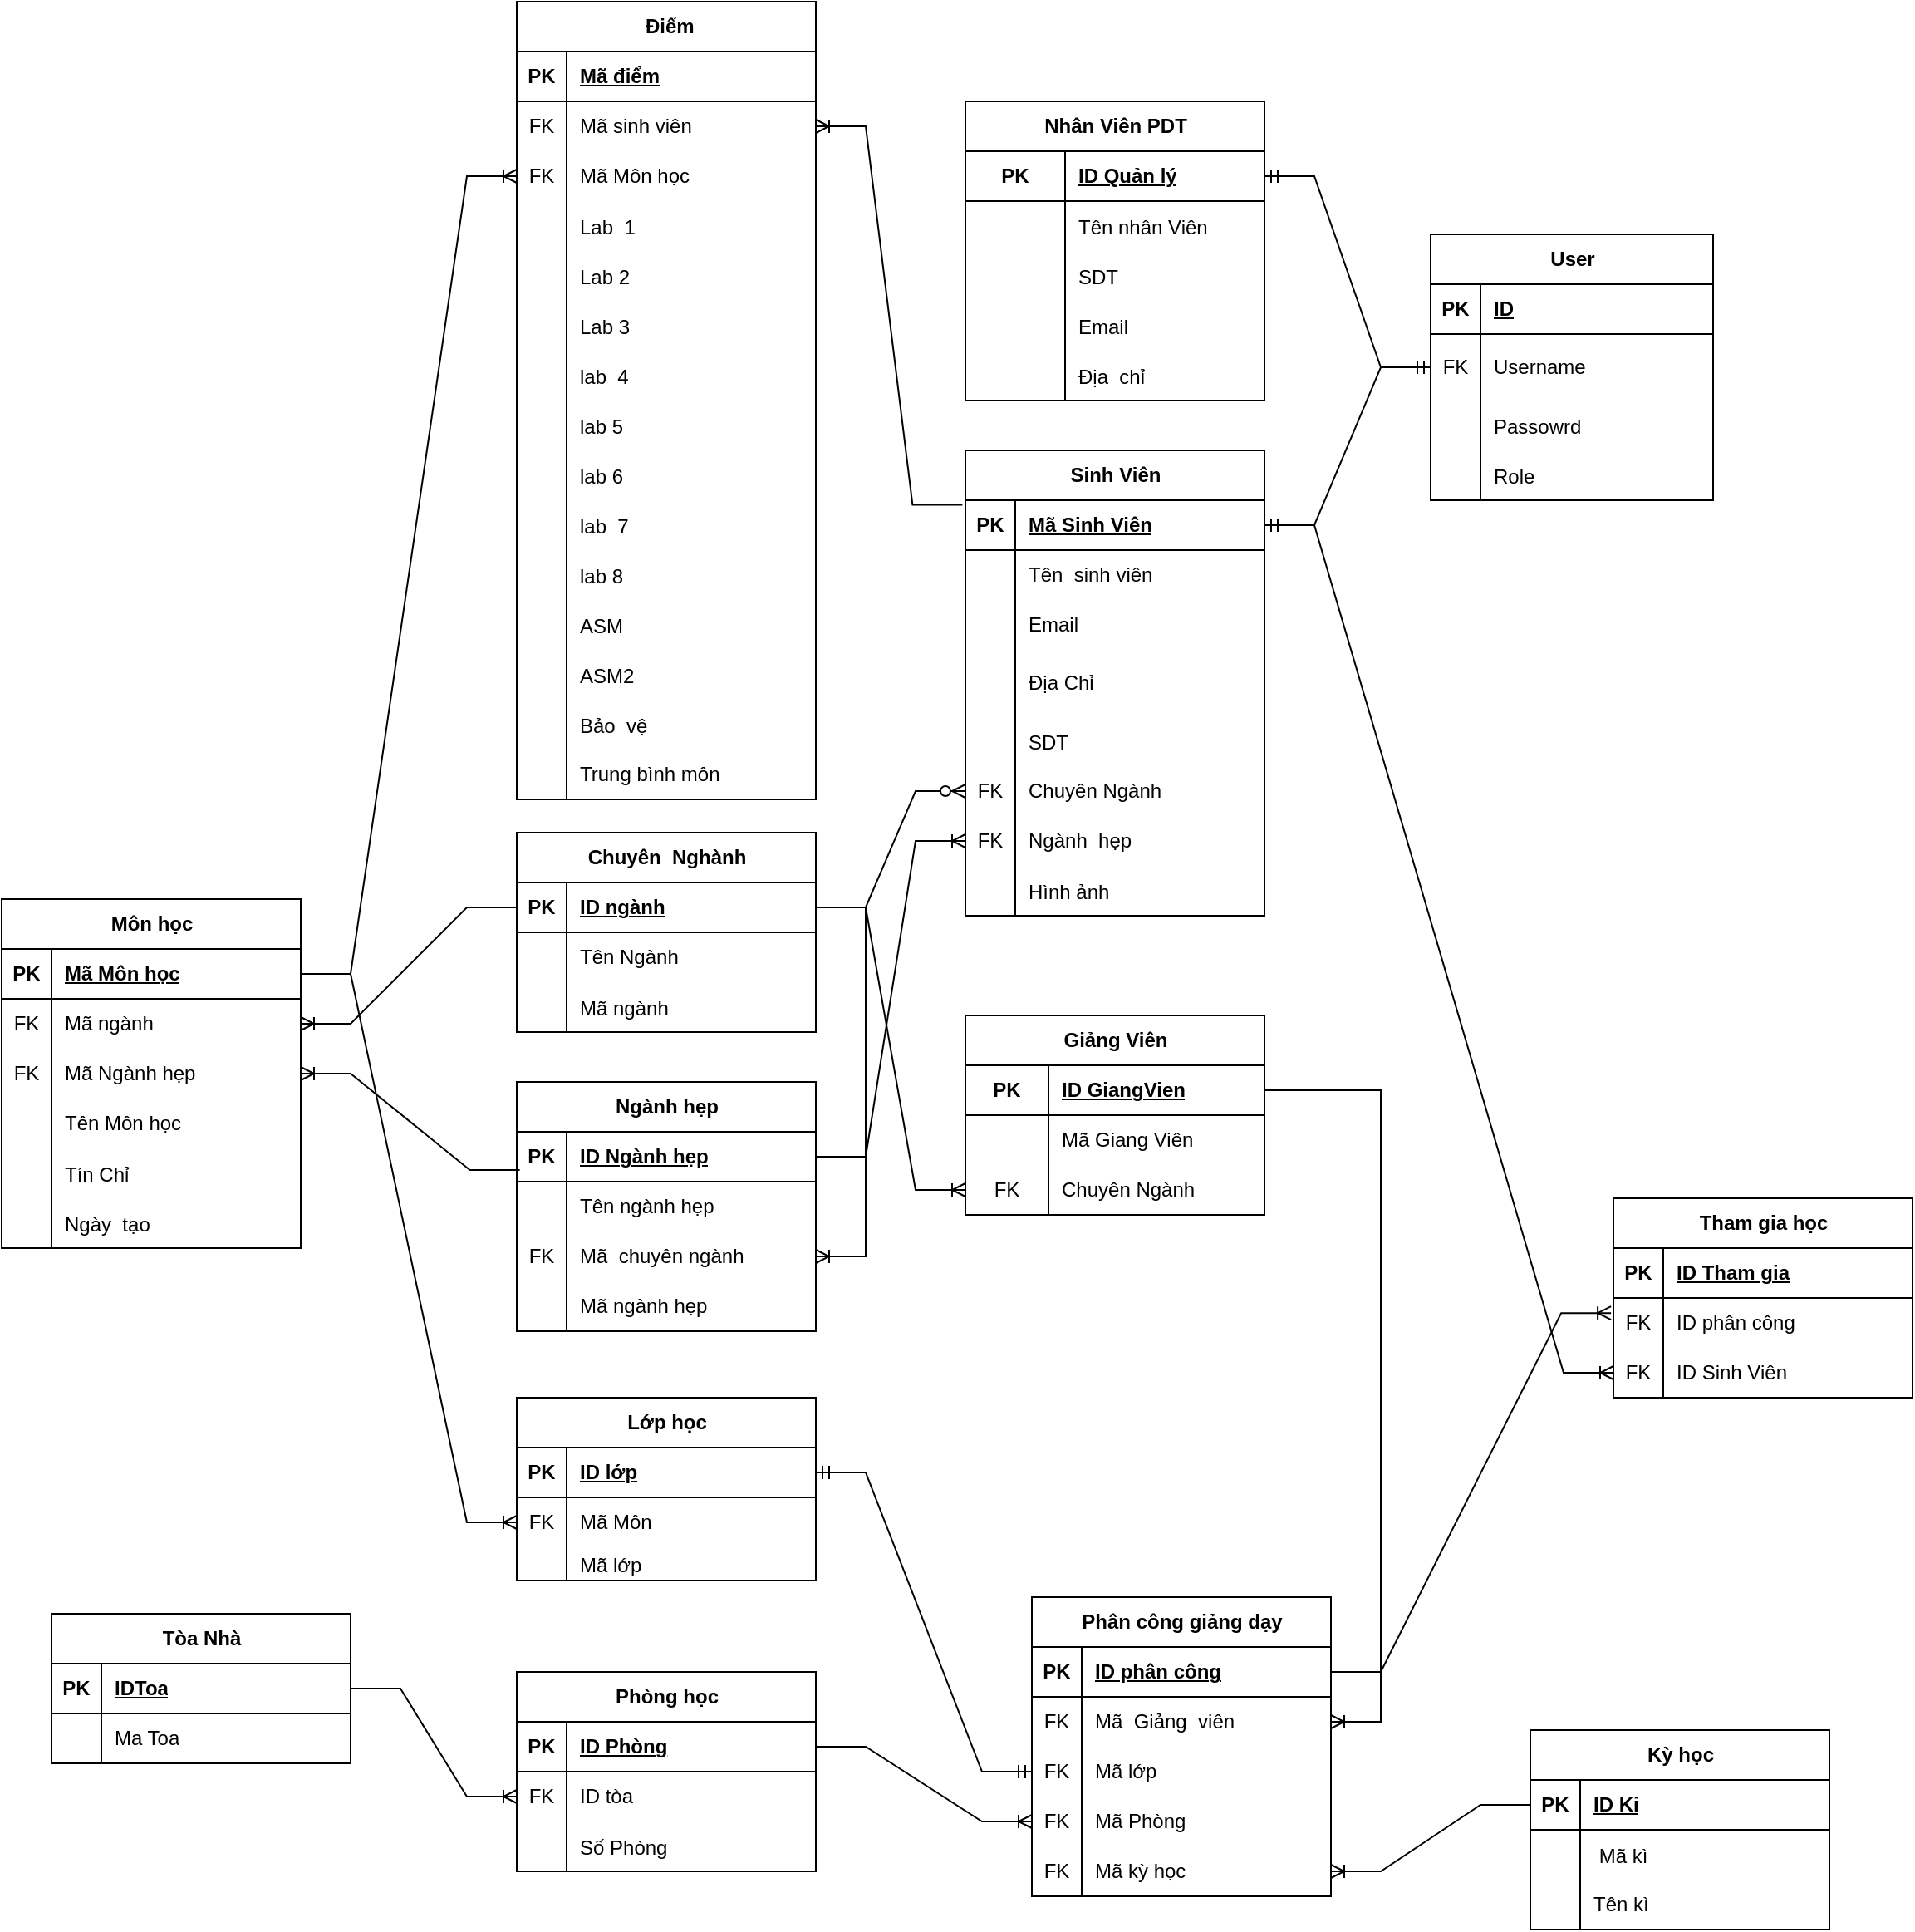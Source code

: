 <mxfile version="21.6.2" type="device">
  <diagram name="Trang-1" id="D77-bmzvROdSx3ASUGpV">
    <mxGraphModel dx="2365" dy="1858" grid="1" gridSize="10" guides="1" tooltips="1" connect="1" arrows="1" fold="1" page="1" pageScale="1" pageWidth="827" pageHeight="1169" math="0" shadow="0">
      <root>
        <mxCell id="0" />
        <mxCell id="1" parent="0" />
        <mxCell id="2qDlR9_15j2qCxLIquda-1" value="Sinh Viên" style="shape=table;startSize=30;container=1;collapsible=1;childLayout=tableLayout;fixedRows=1;rowLines=0;fontStyle=1;align=center;resizeLast=1;html=1;" parent="1" vertex="1">
          <mxGeometry x="240" y="130" width="180" height="280" as="geometry" />
        </mxCell>
        <mxCell id="2qDlR9_15j2qCxLIquda-2" value="" style="shape=tableRow;horizontal=0;startSize=0;swimlaneHead=0;swimlaneBody=0;fillColor=none;collapsible=0;dropTarget=0;points=[[0,0.5],[1,0.5]];portConstraint=eastwest;top=0;left=0;right=0;bottom=1;" parent="2qDlR9_15j2qCxLIquda-1" vertex="1">
          <mxGeometry y="30" width="180" height="30" as="geometry" />
        </mxCell>
        <mxCell id="2qDlR9_15j2qCxLIquda-3" value="PK" style="shape=partialRectangle;connectable=0;fillColor=none;top=0;left=0;bottom=0;right=0;fontStyle=1;overflow=hidden;whiteSpace=wrap;html=1;" parent="2qDlR9_15j2qCxLIquda-2" vertex="1">
          <mxGeometry width="30" height="30" as="geometry">
            <mxRectangle width="30" height="30" as="alternateBounds" />
          </mxGeometry>
        </mxCell>
        <mxCell id="2qDlR9_15j2qCxLIquda-4" value="Mã Sinh Viên" style="shape=partialRectangle;connectable=0;fillColor=none;top=0;left=0;bottom=0;right=0;align=left;spacingLeft=6;fontStyle=5;overflow=hidden;whiteSpace=wrap;html=1;" parent="2qDlR9_15j2qCxLIquda-2" vertex="1">
          <mxGeometry x="30" width="150" height="30" as="geometry">
            <mxRectangle width="150" height="30" as="alternateBounds" />
          </mxGeometry>
        </mxCell>
        <mxCell id="2qDlR9_15j2qCxLIquda-5" value="" style="shape=tableRow;horizontal=0;startSize=0;swimlaneHead=0;swimlaneBody=0;fillColor=none;collapsible=0;dropTarget=0;points=[[0,0.5],[1,0.5]];portConstraint=eastwest;top=0;left=0;right=0;bottom=0;" parent="2qDlR9_15j2qCxLIquda-1" vertex="1">
          <mxGeometry y="60" width="180" height="30" as="geometry" />
        </mxCell>
        <mxCell id="2qDlR9_15j2qCxLIquda-6" value="" style="shape=partialRectangle;connectable=0;fillColor=none;top=0;left=0;bottom=0;right=0;editable=1;overflow=hidden;whiteSpace=wrap;html=1;" parent="2qDlR9_15j2qCxLIquda-5" vertex="1">
          <mxGeometry width="30" height="30" as="geometry">
            <mxRectangle width="30" height="30" as="alternateBounds" />
          </mxGeometry>
        </mxCell>
        <mxCell id="2qDlR9_15j2qCxLIquda-7" value="Tên&amp;nbsp; sinh viên" style="shape=partialRectangle;connectable=0;fillColor=none;top=0;left=0;bottom=0;right=0;align=left;spacingLeft=6;overflow=hidden;whiteSpace=wrap;html=1;" parent="2qDlR9_15j2qCxLIquda-5" vertex="1">
          <mxGeometry x="30" width="150" height="30" as="geometry">
            <mxRectangle width="150" height="30" as="alternateBounds" />
          </mxGeometry>
        </mxCell>
        <mxCell id="2qDlR9_15j2qCxLIquda-8" value="" style="shape=tableRow;horizontal=0;startSize=0;swimlaneHead=0;swimlaneBody=0;fillColor=none;collapsible=0;dropTarget=0;points=[[0,0.5],[1,0.5]];portConstraint=eastwest;top=0;left=0;right=0;bottom=0;" parent="2qDlR9_15j2qCxLIquda-1" vertex="1">
          <mxGeometry y="90" width="180" height="30" as="geometry" />
        </mxCell>
        <mxCell id="2qDlR9_15j2qCxLIquda-9" value="" style="shape=partialRectangle;connectable=0;fillColor=none;top=0;left=0;bottom=0;right=0;editable=1;overflow=hidden;whiteSpace=wrap;html=1;" parent="2qDlR9_15j2qCxLIquda-8" vertex="1">
          <mxGeometry width="30" height="30" as="geometry">
            <mxRectangle width="30" height="30" as="alternateBounds" />
          </mxGeometry>
        </mxCell>
        <mxCell id="2qDlR9_15j2qCxLIquda-10" value="Email" style="shape=partialRectangle;connectable=0;fillColor=none;top=0;left=0;bottom=0;right=0;align=left;spacingLeft=6;overflow=hidden;whiteSpace=wrap;html=1;" parent="2qDlR9_15j2qCxLIquda-8" vertex="1">
          <mxGeometry x="30" width="150" height="30" as="geometry">
            <mxRectangle width="150" height="30" as="alternateBounds" />
          </mxGeometry>
        </mxCell>
        <mxCell id="2qDlR9_15j2qCxLIquda-11" value="" style="shape=tableRow;horizontal=0;startSize=0;swimlaneHead=0;swimlaneBody=0;fillColor=none;collapsible=0;dropTarget=0;points=[[0,0.5],[1,0.5]];portConstraint=eastwest;top=0;left=0;right=0;bottom=0;" parent="2qDlR9_15j2qCxLIquda-1" vertex="1">
          <mxGeometry y="120" width="180" height="40" as="geometry" />
        </mxCell>
        <mxCell id="2qDlR9_15j2qCxLIquda-12" value="" style="shape=partialRectangle;connectable=0;fillColor=none;top=0;left=0;bottom=0;right=0;editable=1;overflow=hidden;whiteSpace=wrap;html=1;" parent="2qDlR9_15j2qCxLIquda-11" vertex="1">
          <mxGeometry width="30" height="40" as="geometry">
            <mxRectangle width="30" height="40" as="alternateBounds" />
          </mxGeometry>
        </mxCell>
        <mxCell id="2qDlR9_15j2qCxLIquda-13" value="Địa Chỉ" style="shape=partialRectangle;connectable=0;fillColor=none;top=0;left=0;bottom=0;right=0;align=left;spacingLeft=6;overflow=hidden;whiteSpace=wrap;html=1;" parent="2qDlR9_15j2qCxLIquda-11" vertex="1">
          <mxGeometry x="30" width="150" height="40" as="geometry">
            <mxRectangle width="150" height="40" as="alternateBounds" />
          </mxGeometry>
        </mxCell>
        <mxCell id="2qDlR9_15j2qCxLIquda-58" value="" style="shape=tableRow;horizontal=0;startSize=0;swimlaneHead=0;swimlaneBody=0;fillColor=none;collapsible=0;dropTarget=0;points=[[0,0.5],[1,0.5]];portConstraint=eastwest;top=0;left=0;right=0;bottom=0;" parent="2qDlR9_15j2qCxLIquda-1" vertex="1">
          <mxGeometry y="160" width="180" height="30" as="geometry" />
        </mxCell>
        <mxCell id="2qDlR9_15j2qCxLIquda-59" value="" style="shape=partialRectangle;connectable=0;fillColor=none;top=0;left=0;bottom=0;right=0;editable=1;overflow=hidden;" parent="2qDlR9_15j2qCxLIquda-58" vertex="1">
          <mxGeometry width="30" height="30" as="geometry">
            <mxRectangle width="30" height="30" as="alternateBounds" />
          </mxGeometry>
        </mxCell>
        <mxCell id="2qDlR9_15j2qCxLIquda-60" value="SDT" style="shape=partialRectangle;connectable=0;fillColor=none;top=0;left=0;bottom=0;right=0;align=left;spacingLeft=6;overflow=hidden;" parent="2qDlR9_15j2qCxLIquda-58" vertex="1">
          <mxGeometry x="30" width="150" height="30" as="geometry">
            <mxRectangle width="150" height="30" as="alternateBounds" />
          </mxGeometry>
        </mxCell>
        <mxCell id="2qDlR9_15j2qCxLIquda-64" value="" style="shape=tableRow;horizontal=0;startSize=0;swimlaneHead=0;swimlaneBody=0;fillColor=none;collapsible=0;dropTarget=0;points=[[0,0.5],[1,0.5]];portConstraint=eastwest;top=0;left=0;right=0;bottom=0;" parent="2qDlR9_15j2qCxLIquda-1" vertex="1">
          <mxGeometry y="190" width="180" height="30" as="geometry" />
        </mxCell>
        <mxCell id="2qDlR9_15j2qCxLIquda-65" value="FK" style="shape=partialRectangle;connectable=0;fillColor=none;top=0;left=0;bottom=0;right=0;fontStyle=0;overflow=hidden;whiteSpace=wrap;html=1;" parent="2qDlR9_15j2qCxLIquda-64" vertex="1">
          <mxGeometry width="30" height="30" as="geometry">
            <mxRectangle width="30" height="30" as="alternateBounds" />
          </mxGeometry>
        </mxCell>
        <mxCell id="2qDlR9_15j2qCxLIquda-66" value="Chuyên Ngành" style="shape=partialRectangle;connectable=0;fillColor=none;top=0;left=0;bottom=0;right=0;align=left;spacingLeft=6;fontStyle=0;overflow=hidden;whiteSpace=wrap;html=1;" parent="2qDlR9_15j2qCxLIquda-64" vertex="1">
          <mxGeometry x="30" width="150" height="30" as="geometry">
            <mxRectangle width="150" height="30" as="alternateBounds" />
          </mxGeometry>
        </mxCell>
        <mxCell id="2qDlR9_15j2qCxLIquda-67" value="" style="shape=tableRow;horizontal=0;startSize=0;swimlaneHead=0;swimlaneBody=0;fillColor=none;collapsible=0;dropTarget=0;points=[[0,0.5],[1,0.5]];portConstraint=eastwest;top=0;left=0;right=0;bottom=0;" parent="2qDlR9_15j2qCxLIquda-1" vertex="1">
          <mxGeometry y="220" width="180" height="30" as="geometry" />
        </mxCell>
        <mxCell id="2qDlR9_15j2qCxLIquda-68" value="FK" style="shape=partialRectangle;connectable=0;fillColor=none;top=0;left=0;bottom=0;right=0;fontStyle=0;overflow=hidden;whiteSpace=wrap;html=1;" parent="2qDlR9_15j2qCxLIquda-67" vertex="1">
          <mxGeometry width="30" height="30" as="geometry">
            <mxRectangle width="30" height="30" as="alternateBounds" />
          </mxGeometry>
        </mxCell>
        <mxCell id="2qDlR9_15j2qCxLIquda-69" value="Ngành&amp;nbsp; hẹp" style="shape=partialRectangle;connectable=0;fillColor=none;top=0;left=0;bottom=0;right=0;align=left;spacingLeft=6;fontStyle=0;overflow=hidden;whiteSpace=wrap;html=1;" parent="2qDlR9_15j2qCxLIquda-67" vertex="1">
          <mxGeometry x="30" width="150" height="30" as="geometry">
            <mxRectangle width="150" height="30" as="alternateBounds" />
          </mxGeometry>
        </mxCell>
        <mxCell id="2qDlR9_15j2qCxLIquda-343" value="" style="shape=tableRow;horizontal=0;startSize=0;swimlaneHead=0;swimlaneBody=0;fillColor=none;collapsible=0;dropTarget=0;points=[[0,0.5],[1,0.5]];portConstraint=eastwest;top=0;left=0;right=0;bottom=0;" parent="2qDlR9_15j2qCxLIquda-1" vertex="1">
          <mxGeometry y="250" width="180" height="30" as="geometry" />
        </mxCell>
        <mxCell id="2qDlR9_15j2qCxLIquda-344" value="" style="shape=partialRectangle;connectable=0;fillColor=none;top=0;left=0;bottom=0;right=0;editable=1;overflow=hidden;" parent="2qDlR9_15j2qCxLIquda-343" vertex="1">
          <mxGeometry width="30" height="30" as="geometry">
            <mxRectangle width="30" height="30" as="alternateBounds" />
          </mxGeometry>
        </mxCell>
        <mxCell id="2qDlR9_15j2qCxLIquda-345" value="Hình ảnh" style="shape=partialRectangle;connectable=0;fillColor=none;top=0;left=0;bottom=0;right=0;align=left;spacingLeft=6;overflow=hidden;" parent="2qDlR9_15j2qCxLIquda-343" vertex="1">
          <mxGeometry x="30" width="150" height="30" as="geometry">
            <mxRectangle width="150" height="30" as="alternateBounds" />
          </mxGeometry>
        </mxCell>
        <mxCell id="2qDlR9_15j2qCxLIquda-27" value="Chuyên&amp;nbsp; Nghành" style="shape=table;startSize=30;container=1;collapsible=1;childLayout=tableLayout;fixedRows=1;rowLines=0;fontStyle=1;align=center;resizeLast=1;html=1;" parent="1" vertex="1">
          <mxGeometry x="-30" y="360" width="180" height="120" as="geometry" />
        </mxCell>
        <mxCell id="2qDlR9_15j2qCxLIquda-28" value="" style="shape=tableRow;horizontal=0;startSize=0;swimlaneHead=0;swimlaneBody=0;fillColor=none;collapsible=0;dropTarget=0;points=[[0,0.5],[1,0.5]];portConstraint=eastwest;top=0;left=0;right=0;bottom=1;" parent="2qDlR9_15j2qCxLIquda-27" vertex="1">
          <mxGeometry y="30" width="180" height="30" as="geometry" />
        </mxCell>
        <mxCell id="2qDlR9_15j2qCxLIquda-29" value="PK" style="shape=partialRectangle;connectable=0;fillColor=none;top=0;left=0;bottom=0;right=0;fontStyle=1;overflow=hidden;whiteSpace=wrap;html=1;" parent="2qDlR9_15j2qCxLIquda-28" vertex="1">
          <mxGeometry width="30" height="30" as="geometry">
            <mxRectangle width="30" height="30" as="alternateBounds" />
          </mxGeometry>
        </mxCell>
        <mxCell id="2qDlR9_15j2qCxLIquda-30" value="ID ngành" style="shape=partialRectangle;connectable=0;fillColor=none;top=0;left=0;bottom=0;right=0;align=left;spacingLeft=6;fontStyle=5;overflow=hidden;whiteSpace=wrap;html=1;" parent="2qDlR9_15j2qCxLIquda-28" vertex="1">
          <mxGeometry x="30" width="150" height="30" as="geometry">
            <mxRectangle width="150" height="30" as="alternateBounds" />
          </mxGeometry>
        </mxCell>
        <mxCell id="2qDlR9_15j2qCxLIquda-31" value="" style="shape=tableRow;horizontal=0;startSize=0;swimlaneHead=0;swimlaneBody=0;fillColor=none;collapsible=0;dropTarget=0;points=[[0,0.5],[1,0.5]];portConstraint=eastwest;top=0;left=0;right=0;bottom=0;" parent="2qDlR9_15j2qCxLIquda-27" vertex="1">
          <mxGeometry y="60" width="180" height="30" as="geometry" />
        </mxCell>
        <mxCell id="2qDlR9_15j2qCxLIquda-32" value="" style="shape=partialRectangle;connectable=0;fillColor=none;top=0;left=0;bottom=0;right=0;editable=1;overflow=hidden;whiteSpace=wrap;html=1;" parent="2qDlR9_15j2qCxLIquda-31" vertex="1">
          <mxGeometry width="30" height="30" as="geometry">
            <mxRectangle width="30" height="30" as="alternateBounds" />
          </mxGeometry>
        </mxCell>
        <mxCell id="2qDlR9_15j2qCxLIquda-33" value="Tên Ngành" style="shape=partialRectangle;connectable=0;fillColor=none;top=0;left=0;bottom=0;right=0;align=left;spacingLeft=6;overflow=hidden;whiteSpace=wrap;html=1;" parent="2qDlR9_15j2qCxLIquda-31" vertex="1">
          <mxGeometry x="30" width="150" height="30" as="geometry">
            <mxRectangle width="150" height="30" as="alternateBounds" />
          </mxGeometry>
        </mxCell>
        <mxCell id="2qDlR9_15j2qCxLIquda-350" value="" style="shape=tableRow;horizontal=0;startSize=0;swimlaneHead=0;swimlaneBody=0;fillColor=none;collapsible=0;dropTarget=0;points=[[0,0.5],[1,0.5]];portConstraint=eastwest;top=0;left=0;right=0;bottom=0;" parent="2qDlR9_15j2qCxLIquda-27" vertex="1">
          <mxGeometry y="90" width="180" height="30" as="geometry" />
        </mxCell>
        <mxCell id="2qDlR9_15j2qCxLIquda-351" value="" style="shape=partialRectangle;connectable=0;fillColor=none;top=0;left=0;bottom=0;right=0;editable=1;overflow=hidden;" parent="2qDlR9_15j2qCxLIquda-350" vertex="1">
          <mxGeometry width="30" height="30" as="geometry">
            <mxRectangle width="30" height="30" as="alternateBounds" />
          </mxGeometry>
        </mxCell>
        <mxCell id="2qDlR9_15j2qCxLIquda-352" value="Mã ngành" style="shape=partialRectangle;connectable=0;fillColor=none;top=0;left=0;bottom=0;right=0;align=left;spacingLeft=6;overflow=hidden;" parent="2qDlR9_15j2qCxLIquda-350" vertex="1">
          <mxGeometry x="30" width="150" height="30" as="geometry">
            <mxRectangle width="150" height="30" as="alternateBounds" />
          </mxGeometry>
        </mxCell>
        <mxCell id="2qDlR9_15j2qCxLIquda-40" value="Ngành hẹp" style="shape=table;startSize=30;container=1;collapsible=1;childLayout=tableLayout;fixedRows=1;rowLines=0;fontStyle=1;align=center;resizeLast=1;html=1;" parent="1" vertex="1">
          <mxGeometry x="-30" y="510" width="180" height="150" as="geometry">
            <mxRectangle x="-30" y="520" width="100" height="30" as="alternateBounds" />
          </mxGeometry>
        </mxCell>
        <mxCell id="2qDlR9_15j2qCxLIquda-41" value="" style="shape=tableRow;horizontal=0;startSize=0;swimlaneHead=0;swimlaneBody=0;fillColor=none;collapsible=0;dropTarget=0;points=[[0,0.5],[1,0.5]];portConstraint=eastwest;top=0;left=0;right=0;bottom=1;" parent="2qDlR9_15j2qCxLIquda-40" vertex="1">
          <mxGeometry y="30" width="180" height="30" as="geometry" />
        </mxCell>
        <mxCell id="2qDlR9_15j2qCxLIquda-42" value="PK" style="shape=partialRectangle;connectable=0;fillColor=none;top=0;left=0;bottom=0;right=0;fontStyle=1;overflow=hidden;whiteSpace=wrap;html=1;" parent="2qDlR9_15j2qCxLIquda-41" vertex="1">
          <mxGeometry width="30" height="30" as="geometry">
            <mxRectangle width="30" height="30" as="alternateBounds" />
          </mxGeometry>
        </mxCell>
        <mxCell id="2qDlR9_15j2qCxLIquda-43" value="ID Ngành hẹp" style="shape=partialRectangle;connectable=0;fillColor=none;top=0;left=0;bottom=0;right=0;align=left;spacingLeft=6;fontStyle=5;overflow=hidden;whiteSpace=wrap;html=1;" parent="2qDlR9_15j2qCxLIquda-41" vertex="1">
          <mxGeometry x="30" width="150" height="30" as="geometry">
            <mxRectangle width="150" height="30" as="alternateBounds" />
          </mxGeometry>
        </mxCell>
        <mxCell id="2qDlR9_15j2qCxLIquda-44" value="" style="shape=tableRow;horizontal=0;startSize=0;swimlaneHead=0;swimlaneBody=0;fillColor=none;collapsible=0;dropTarget=0;points=[[0,0.5],[1,0.5]];portConstraint=eastwest;top=0;left=0;right=0;bottom=0;" parent="2qDlR9_15j2qCxLIquda-40" vertex="1">
          <mxGeometry y="60" width="180" height="30" as="geometry" />
        </mxCell>
        <mxCell id="2qDlR9_15j2qCxLIquda-45" value="" style="shape=partialRectangle;connectable=0;fillColor=none;top=0;left=0;bottom=0;right=0;editable=1;overflow=hidden;whiteSpace=wrap;html=1;" parent="2qDlR9_15j2qCxLIquda-44" vertex="1">
          <mxGeometry width="30" height="30" as="geometry">
            <mxRectangle width="30" height="30" as="alternateBounds" />
          </mxGeometry>
        </mxCell>
        <mxCell id="2qDlR9_15j2qCxLIquda-46" value="Tên ngành hẹp" style="shape=partialRectangle;connectable=0;fillColor=none;top=0;left=0;bottom=0;right=0;align=left;spacingLeft=6;overflow=hidden;whiteSpace=wrap;html=1;" parent="2qDlR9_15j2qCxLIquda-44" vertex="1">
          <mxGeometry x="30" width="150" height="30" as="geometry">
            <mxRectangle width="150" height="30" as="alternateBounds" />
          </mxGeometry>
        </mxCell>
        <mxCell id="2qDlR9_15j2qCxLIquda-54" value="" style="shape=tableRow;horizontal=0;startSize=0;swimlaneHead=0;swimlaneBody=0;fillColor=none;collapsible=0;dropTarget=0;points=[[0,0.5],[1,0.5]];portConstraint=eastwest;top=0;left=0;right=0;bottom=0;" parent="2qDlR9_15j2qCxLIquda-40" vertex="1">
          <mxGeometry y="90" width="180" height="30" as="geometry" />
        </mxCell>
        <mxCell id="2qDlR9_15j2qCxLIquda-55" value="FK" style="shape=partialRectangle;connectable=0;fillColor=none;top=0;left=0;bottom=0;right=0;fontStyle=0;overflow=hidden;whiteSpace=wrap;html=1;" parent="2qDlR9_15j2qCxLIquda-54" vertex="1">
          <mxGeometry width="30" height="30" as="geometry">
            <mxRectangle width="30" height="30" as="alternateBounds" />
          </mxGeometry>
        </mxCell>
        <mxCell id="2qDlR9_15j2qCxLIquda-56" value="Mã&amp;nbsp; chuyên ngành" style="shape=partialRectangle;connectable=0;fillColor=none;top=0;left=0;bottom=0;right=0;align=left;spacingLeft=6;fontStyle=0;overflow=hidden;whiteSpace=wrap;html=1;" parent="2qDlR9_15j2qCxLIquda-54" vertex="1">
          <mxGeometry x="30" width="150" height="30" as="geometry">
            <mxRectangle width="150" height="30" as="alternateBounds" />
          </mxGeometry>
        </mxCell>
        <mxCell id="2qDlR9_15j2qCxLIquda-353" value="" style="shape=tableRow;horizontal=0;startSize=0;swimlaneHead=0;swimlaneBody=0;fillColor=none;collapsible=0;dropTarget=0;points=[[0,0.5],[1,0.5]];portConstraint=eastwest;top=0;left=0;right=0;bottom=0;" parent="2qDlR9_15j2qCxLIquda-40" vertex="1">
          <mxGeometry y="120" width="180" height="30" as="geometry" />
        </mxCell>
        <mxCell id="2qDlR9_15j2qCxLIquda-354" value="" style="shape=partialRectangle;connectable=0;fillColor=none;top=0;left=0;bottom=0;right=0;fontStyle=0;overflow=hidden;whiteSpace=wrap;html=1;" parent="2qDlR9_15j2qCxLIquda-353" vertex="1">
          <mxGeometry width="30" height="30" as="geometry">
            <mxRectangle width="30" height="30" as="alternateBounds" />
          </mxGeometry>
        </mxCell>
        <mxCell id="2qDlR9_15j2qCxLIquda-355" value="Mã ngành hẹp" style="shape=partialRectangle;connectable=0;fillColor=none;top=0;left=0;bottom=0;right=0;align=left;spacingLeft=6;fontStyle=0;overflow=hidden;whiteSpace=wrap;html=1;" parent="2qDlR9_15j2qCxLIquda-353" vertex="1">
          <mxGeometry x="30" width="150" height="30" as="geometry">
            <mxRectangle width="150" height="30" as="alternateBounds" />
          </mxGeometry>
        </mxCell>
        <mxCell id="2qDlR9_15j2qCxLIquda-57" value="" style="edgeStyle=entityRelationEdgeStyle;fontSize=12;html=1;endArrow=ERoneToMany;rounded=0;" parent="1" source="2qDlR9_15j2qCxLIquda-28" target="2qDlR9_15j2qCxLIquda-54" edge="1">
          <mxGeometry width="100" height="100" relative="1" as="geometry">
            <mxPoint x="-50" y="380" as="sourcePoint" />
            <mxPoint x="-60" y="230" as="targetPoint" />
          </mxGeometry>
        </mxCell>
        <mxCell id="2qDlR9_15j2qCxLIquda-70" value="" style="edgeStyle=entityRelationEdgeStyle;fontSize=12;html=1;endArrow=ERzeroToMany;endFill=1;rounded=0;exitX=1;exitY=0.5;exitDx=0;exitDy=0;entryX=0;entryY=0.5;entryDx=0;entryDy=0;" parent="1" source="2qDlR9_15j2qCxLIquda-28" target="2qDlR9_15j2qCxLIquda-64" edge="1">
          <mxGeometry width="100" height="100" relative="1" as="geometry">
            <mxPoint x="210" y="440" as="sourcePoint" />
            <mxPoint x="310" y="340" as="targetPoint" />
          </mxGeometry>
        </mxCell>
        <mxCell id="2qDlR9_15j2qCxLIquda-71" value="" style="edgeStyle=entityRelationEdgeStyle;fontSize=12;html=1;endArrow=ERoneToMany;rounded=0;exitX=1;exitY=0.5;exitDx=0;exitDy=0;entryX=0;entryY=0.5;entryDx=0;entryDy=0;" parent="1" source="2qDlR9_15j2qCxLIquda-41" target="2qDlR9_15j2qCxLIquda-67" edge="1">
          <mxGeometry width="100" height="100" relative="1" as="geometry">
            <mxPoint x="220" y="650" as="sourcePoint" />
            <mxPoint x="320" y="550" as="targetPoint" />
          </mxGeometry>
        </mxCell>
        <mxCell id="2qDlR9_15j2qCxLIquda-72" value="Giảng Viên" style="shape=table;startSize=30;container=1;collapsible=1;childLayout=tableLayout;fixedRows=1;rowLines=0;fontStyle=1;align=center;resizeLast=1;html=1;" parent="1" vertex="1">
          <mxGeometry x="240" y="470" width="180" height="120" as="geometry" />
        </mxCell>
        <mxCell id="2qDlR9_15j2qCxLIquda-73" value="" style="shape=tableRow;horizontal=0;startSize=0;swimlaneHead=0;swimlaneBody=0;fillColor=none;collapsible=0;dropTarget=0;points=[[0,0.5],[1,0.5]];portConstraint=eastwest;top=0;left=0;right=0;bottom=1;" parent="2qDlR9_15j2qCxLIquda-72" vertex="1">
          <mxGeometry y="30" width="180" height="30" as="geometry" />
        </mxCell>
        <mxCell id="2qDlR9_15j2qCxLIquda-74" value="PK" style="shape=partialRectangle;connectable=0;fillColor=none;top=0;left=0;bottom=0;right=0;fontStyle=1;overflow=hidden;whiteSpace=wrap;html=1;" parent="2qDlR9_15j2qCxLIquda-73" vertex="1">
          <mxGeometry width="50" height="30" as="geometry">
            <mxRectangle width="50" height="30" as="alternateBounds" />
          </mxGeometry>
        </mxCell>
        <mxCell id="2qDlR9_15j2qCxLIquda-75" value="ID GiangVien" style="shape=partialRectangle;connectable=0;fillColor=none;top=0;left=0;bottom=0;right=0;align=left;spacingLeft=6;fontStyle=5;overflow=hidden;whiteSpace=wrap;html=1;" parent="2qDlR9_15j2qCxLIquda-73" vertex="1">
          <mxGeometry x="50" width="130" height="30" as="geometry">
            <mxRectangle width="130" height="30" as="alternateBounds" />
          </mxGeometry>
        </mxCell>
        <mxCell id="2qDlR9_15j2qCxLIquda-434" value="" style="shape=tableRow;horizontal=0;startSize=0;swimlaneHead=0;swimlaneBody=0;fillColor=none;collapsible=0;dropTarget=0;points=[[0,0.5],[1,0.5]];portConstraint=eastwest;top=0;left=0;right=0;bottom=0;" parent="2qDlR9_15j2qCxLIquda-72" vertex="1">
          <mxGeometry y="60" width="180" height="30" as="geometry" />
        </mxCell>
        <mxCell id="2qDlR9_15j2qCxLIquda-435" value="" style="shape=partialRectangle;connectable=0;fillColor=none;top=0;left=0;bottom=0;right=0;fontStyle=0;overflow=hidden;whiteSpace=wrap;html=1;" parent="2qDlR9_15j2qCxLIquda-434" vertex="1">
          <mxGeometry width="50" height="30" as="geometry">
            <mxRectangle width="50" height="30" as="alternateBounds" />
          </mxGeometry>
        </mxCell>
        <mxCell id="2qDlR9_15j2qCxLIquda-436" value="Mã Giang Viên" style="shape=partialRectangle;connectable=0;fillColor=none;top=0;left=0;bottom=0;right=0;align=left;spacingLeft=6;fontStyle=0;overflow=hidden;whiteSpace=wrap;html=1;" parent="2qDlR9_15j2qCxLIquda-434" vertex="1">
          <mxGeometry x="50" width="130" height="30" as="geometry">
            <mxRectangle width="130" height="30" as="alternateBounds" />
          </mxGeometry>
        </mxCell>
        <mxCell id="2qDlR9_15j2qCxLIquda-88" value="" style="shape=tableRow;horizontal=0;startSize=0;swimlaneHead=0;swimlaneBody=0;fillColor=none;collapsible=0;dropTarget=0;points=[[0,0.5],[1,0.5]];portConstraint=eastwest;top=0;left=0;right=0;bottom=0;" parent="2qDlR9_15j2qCxLIquda-72" vertex="1">
          <mxGeometry y="90" width="180" height="30" as="geometry" />
        </mxCell>
        <mxCell id="2qDlR9_15j2qCxLIquda-89" value="FK" style="shape=partialRectangle;connectable=0;fillColor=none;top=0;left=0;bottom=0;right=0;fontStyle=0;overflow=hidden;whiteSpace=wrap;html=1;" parent="2qDlR9_15j2qCxLIquda-88" vertex="1">
          <mxGeometry width="50" height="30" as="geometry">
            <mxRectangle width="50" height="30" as="alternateBounds" />
          </mxGeometry>
        </mxCell>
        <mxCell id="2qDlR9_15j2qCxLIquda-90" value="Chuyên Ngành" style="shape=partialRectangle;connectable=0;fillColor=none;top=0;left=0;bottom=0;right=0;align=left;spacingLeft=6;fontStyle=0;overflow=hidden;whiteSpace=wrap;html=1;" parent="2qDlR9_15j2qCxLIquda-88" vertex="1">
          <mxGeometry x="50" width="130" height="30" as="geometry">
            <mxRectangle width="130" height="30" as="alternateBounds" />
          </mxGeometry>
        </mxCell>
        <mxCell id="2qDlR9_15j2qCxLIquda-91" value="" style="edgeStyle=entityRelationEdgeStyle;fontSize=12;html=1;endArrow=ERoneToMany;rounded=0;exitX=1;exitY=0.5;exitDx=0;exitDy=0;entryX=0;entryY=0.5;entryDx=0;entryDy=0;" parent="1" source="2qDlR9_15j2qCxLIquda-28" target="2qDlR9_15j2qCxLIquda-88" edge="1">
          <mxGeometry width="100" height="100" relative="1" as="geometry">
            <mxPoint x="150" y="750" as="sourcePoint" />
            <mxPoint x="250" y="650" as="targetPoint" />
          </mxGeometry>
        </mxCell>
        <mxCell id="2qDlR9_15j2qCxLIquda-105" value="&amp;nbsp;Điểm" style="shape=table;startSize=30;container=1;collapsible=1;childLayout=tableLayout;fixedRows=1;rowLines=0;fontStyle=1;align=center;resizeLast=1;html=1;" parent="1" vertex="1">
          <mxGeometry x="-30" y="-140" width="180" height="480" as="geometry" />
        </mxCell>
        <mxCell id="2qDlR9_15j2qCxLIquda-106" value="" style="shape=tableRow;horizontal=0;startSize=0;swimlaneHead=0;swimlaneBody=0;fillColor=none;collapsible=0;dropTarget=0;points=[[0,0.5],[1,0.5]];portConstraint=eastwest;top=0;left=0;right=0;bottom=1;" parent="2qDlR9_15j2qCxLIquda-105" vertex="1">
          <mxGeometry y="30" width="180" height="30" as="geometry" />
        </mxCell>
        <mxCell id="2qDlR9_15j2qCxLIquda-107" value="PK" style="shape=partialRectangle;connectable=0;fillColor=none;top=0;left=0;bottom=0;right=0;fontStyle=1;overflow=hidden;whiteSpace=wrap;html=1;" parent="2qDlR9_15j2qCxLIquda-106" vertex="1">
          <mxGeometry width="30" height="30" as="geometry">
            <mxRectangle width="30" height="30" as="alternateBounds" />
          </mxGeometry>
        </mxCell>
        <mxCell id="2qDlR9_15j2qCxLIquda-108" value="Mã điểm" style="shape=partialRectangle;connectable=0;fillColor=none;top=0;left=0;bottom=0;right=0;align=left;spacingLeft=6;fontStyle=5;overflow=hidden;whiteSpace=wrap;html=1;" parent="2qDlR9_15j2qCxLIquda-106" vertex="1">
          <mxGeometry x="30" width="150" height="30" as="geometry">
            <mxRectangle width="150" height="30" as="alternateBounds" />
          </mxGeometry>
        </mxCell>
        <mxCell id="2qDlR9_15j2qCxLIquda-118" value="" style="shape=tableRow;horizontal=0;startSize=0;swimlaneHead=0;swimlaneBody=0;fillColor=none;collapsible=0;dropTarget=0;points=[[0,0.5],[1,0.5]];portConstraint=eastwest;top=0;left=0;right=0;bottom=0;" parent="2qDlR9_15j2qCxLIquda-105" vertex="1">
          <mxGeometry y="60" width="180" height="30" as="geometry" />
        </mxCell>
        <mxCell id="2qDlR9_15j2qCxLIquda-119" value="FK" style="shape=partialRectangle;connectable=0;fillColor=none;top=0;left=0;bottom=0;right=0;fontStyle=0;overflow=hidden;whiteSpace=wrap;html=1;" parent="2qDlR9_15j2qCxLIquda-118" vertex="1">
          <mxGeometry width="30" height="30" as="geometry">
            <mxRectangle width="30" height="30" as="alternateBounds" />
          </mxGeometry>
        </mxCell>
        <mxCell id="2qDlR9_15j2qCxLIquda-120" value="Mã sinh viên" style="shape=partialRectangle;connectable=0;fillColor=none;top=0;left=0;bottom=0;right=0;align=left;spacingLeft=6;fontStyle=0;overflow=hidden;whiteSpace=wrap;html=1;" parent="2qDlR9_15j2qCxLIquda-118" vertex="1">
          <mxGeometry x="30" width="150" height="30" as="geometry">
            <mxRectangle width="150" height="30" as="alternateBounds" />
          </mxGeometry>
        </mxCell>
        <mxCell id="2qDlR9_15j2qCxLIquda-121" value="" style="shape=tableRow;horizontal=0;startSize=0;swimlaneHead=0;swimlaneBody=0;fillColor=none;collapsible=0;dropTarget=0;points=[[0,0.5],[1,0.5]];portConstraint=eastwest;top=0;left=0;right=0;bottom=0;" parent="2qDlR9_15j2qCxLIquda-105" vertex="1">
          <mxGeometry y="90" width="180" height="30" as="geometry" />
        </mxCell>
        <mxCell id="2qDlR9_15j2qCxLIquda-122" value="FK" style="shape=partialRectangle;connectable=0;fillColor=none;top=0;left=0;bottom=0;right=0;fontStyle=0;overflow=hidden;whiteSpace=wrap;html=1;" parent="2qDlR9_15j2qCxLIquda-121" vertex="1">
          <mxGeometry width="30" height="30" as="geometry">
            <mxRectangle width="30" height="30" as="alternateBounds" />
          </mxGeometry>
        </mxCell>
        <mxCell id="2qDlR9_15j2qCxLIquda-123" value="Mã Môn học" style="shape=partialRectangle;connectable=0;fillColor=none;top=0;left=0;bottom=0;right=0;align=left;spacingLeft=6;fontStyle=0;overflow=hidden;whiteSpace=wrap;html=1;" parent="2qDlR9_15j2qCxLIquda-121" vertex="1">
          <mxGeometry x="30" width="150" height="30" as="geometry">
            <mxRectangle width="150" height="30" as="alternateBounds" />
          </mxGeometry>
        </mxCell>
        <mxCell id="2qDlR9_15j2qCxLIquda-198" value="" style="shape=tableRow;horizontal=0;startSize=0;swimlaneHead=0;swimlaneBody=0;fillColor=none;collapsible=0;dropTarget=0;points=[[0,0.5],[1,0.5]];portConstraint=eastwest;top=0;left=0;right=0;bottom=0;" parent="2qDlR9_15j2qCxLIquda-105" vertex="1">
          <mxGeometry y="120" width="180" height="30" as="geometry" />
        </mxCell>
        <mxCell id="2qDlR9_15j2qCxLIquda-199" value="" style="shape=partialRectangle;connectable=0;fillColor=none;top=0;left=0;bottom=0;right=0;editable=1;overflow=hidden;" parent="2qDlR9_15j2qCxLIquda-198" vertex="1">
          <mxGeometry width="30" height="30" as="geometry">
            <mxRectangle width="30" height="30" as="alternateBounds" />
          </mxGeometry>
        </mxCell>
        <mxCell id="2qDlR9_15j2qCxLIquda-200" value="Lab  1" style="shape=partialRectangle;connectable=0;fillColor=none;top=0;left=0;bottom=0;right=0;align=left;spacingLeft=6;overflow=hidden;" parent="2qDlR9_15j2qCxLIquda-198" vertex="1">
          <mxGeometry x="30" width="150" height="30" as="geometry">
            <mxRectangle width="150" height="30" as="alternateBounds" />
          </mxGeometry>
        </mxCell>
        <mxCell id="2qDlR9_15j2qCxLIquda-205" value="" style="shape=tableRow;horizontal=0;startSize=0;swimlaneHead=0;swimlaneBody=0;fillColor=none;collapsible=0;dropTarget=0;points=[[0,0.5],[1,0.5]];portConstraint=eastwest;top=0;left=0;right=0;bottom=0;" parent="2qDlR9_15j2qCxLIquda-105" vertex="1">
          <mxGeometry y="150" width="180" height="30" as="geometry" />
        </mxCell>
        <mxCell id="2qDlR9_15j2qCxLIquda-206" value="" style="shape=partialRectangle;connectable=0;fillColor=none;top=0;left=0;bottom=0;right=0;editable=1;overflow=hidden;" parent="2qDlR9_15j2qCxLIquda-205" vertex="1">
          <mxGeometry width="30" height="30" as="geometry">
            <mxRectangle width="30" height="30" as="alternateBounds" />
          </mxGeometry>
        </mxCell>
        <mxCell id="2qDlR9_15j2qCxLIquda-207" value="Lab 2" style="shape=partialRectangle;connectable=0;fillColor=none;top=0;left=0;bottom=0;right=0;align=left;spacingLeft=6;overflow=hidden;" parent="2qDlR9_15j2qCxLIquda-205" vertex="1">
          <mxGeometry x="30" width="150" height="30" as="geometry">
            <mxRectangle width="150" height="30" as="alternateBounds" />
          </mxGeometry>
        </mxCell>
        <mxCell id="2qDlR9_15j2qCxLIquda-211" value="" style="shape=tableRow;horizontal=0;startSize=0;swimlaneHead=0;swimlaneBody=0;fillColor=none;collapsible=0;dropTarget=0;points=[[0,0.5],[1,0.5]];portConstraint=eastwest;top=0;left=0;right=0;bottom=0;" parent="2qDlR9_15j2qCxLIquda-105" vertex="1">
          <mxGeometry y="180" width="180" height="30" as="geometry" />
        </mxCell>
        <mxCell id="2qDlR9_15j2qCxLIquda-212" value="" style="shape=partialRectangle;connectable=0;fillColor=none;top=0;left=0;bottom=0;right=0;editable=1;overflow=hidden;" parent="2qDlR9_15j2qCxLIquda-211" vertex="1">
          <mxGeometry width="30" height="30" as="geometry">
            <mxRectangle width="30" height="30" as="alternateBounds" />
          </mxGeometry>
        </mxCell>
        <mxCell id="2qDlR9_15j2qCxLIquda-213" value="Lab 3" style="shape=partialRectangle;connectable=0;fillColor=none;top=0;left=0;bottom=0;right=0;align=left;spacingLeft=6;overflow=hidden;" parent="2qDlR9_15j2qCxLIquda-211" vertex="1">
          <mxGeometry x="30" width="150" height="30" as="geometry">
            <mxRectangle width="150" height="30" as="alternateBounds" />
          </mxGeometry>
        </mxCell>
        <mxCell id="2qDlR9_15j2qCxLIquda-232" value="" style="shape=tableRow;horizontal=0;startSize=0;swimlaneHead=0;swimlaneBody=0;fillColor=none;collapsible=0;dropTarget=0;points=[[0,0.5],[1,0.5]];portConstraint=eastwest;top=0;left=0;right=0;bottom=0;" parent="2qDlR9_15j2qCxLIquda-105" vertex="1">
          <mxGeometry y="210" width="180" height="30" as="geometry" />
        </mxCell>
        <mxCell id="2qDlR9_15j2qCxLIquda-233" value="" style="shape=partialRectangle;connectable=0;fillColor=none;top=0;left=0;bottom=0;right=0;editable=1;overflow=hidden;" parent="2qDlR9_15j2qCxLIquda-232" vertex="1">
          <mxGeometry width="30" height="30" as="geometry">
            <mxRectangle width="30" height="30" as="alternateBounds" />
          </mxGeometry>
        </mxCell>
        <mxCell id="2qDlR9_15j2qCxLIquda-234" value="lab  4" style="shape=partialRectangle;connectable=0;fillColor=none;top=0;left=0;bottom=0;right=0;align=left;spacingLeft=6;overflow=hidden;" parent="2qDlR9_15j2qCxLIquda-232" vertex="1">
          <mxGeometry x="30" width="150" height="30" as="geometry">
            <mxRectangle width="150" height="30" as="alternateBounds" />
          </mxGeometry>
        </mxCell>
        <mxCell id="2qDlR9_15j2qCxLIquda-238" value="" style="shape=tableRow;horizontal=0;startSize=0;swimlaneHead=0;swimlaneBody=0;fillColor=none;collapsible=0;dropTarget=0;points=[[0,0.5],[1,0.5]];portConstraint=eastwest;top=0;left=0;right=0;bottom=0;" parent="2qDlR9_15j2qCxLIquda-105" vertex="1">
          <mxGeometry y="240" width="180" height="30" as="geometry" />
        </mxCell>
        <mxCell id="2qDlR9_15j2qCxLIquda-239" value="" style="shape=partialRectangle;connectable=0;fillColor=none;top=0;left=0;bottom=0;right=0;editable=1;overflow=hidden;" parent="2qDlR9_15j2qCxLIquda-238" vertex="1">
          <mxGeometry width="30" height="30" as="geometry">
            <mxRectangle width="30" height="30" as="alternateBounds" />
          </mxGeometry>
        </mxCell>
        <mxCell id="2qDlR9_15j2qCxLIquda-240" value="lab 5" style="shape=partialRectangle;connectable=0;fillColor=none;top=0;left=0;bottom=0;right=0;align=left;spacingLeft=6;overflow=hidden;" parent="2qDlR9_15j2qCxLIquda-238" vertex="1">
          <mxGeometry x="30" width="150" height="30" as="geometry">
            <mxRectangle width="150" height="30" as="alternateBounds" />
          </mxGeometry>
        </mxCell>
        <mxCell id="2qDlR9_15j2qCxLIquda-241" value="" style="shape=tableRow;horizontal=0;startSize=0;swimlaneHead=0;swimlaneBody=0;fillColor=none;collapsible=0;dropTarget=0;points=[[0,0.5],[1,0.5]];portConstraint=eastwest;top=0;left=0;right=0;bottom=0;" parent="2qDlR9_15j2qCxLIquda-105" vertex="1">
          <mxGeometry y="270" width="180" height="30" as="geometry" />
        </mxCell>
        <mxCell id="2qDlR9_15j2qCxLIquda-242" value="" style="shape=partialRectangle;connectable=0;fillColor=none;top=0;left=0;bottom=0;right=0;editable=1;overflow=hidden;" parent="2qDlR9_15j2qCxLIquda-241" vertex="1">
          <mxGeometry width="30" height="30" as="geometry">
            <mxRectangle width="30" height="30" as="alternateBounds" />
          </mxGeometry>
        </mxCell>
        <mxCell id="2qDlR9_15j2qCxLIquda-243" value="lab 6" style="shape=partialRectangle;connectable=0;fillColor=none;top=0;left=0;bottom=0;right=0;align=left;spacingLeft=6;overflow=hidden;" parent="2qDlR9_15j2qCxLIquda-241" vertex="1">
          <mxGeometry x="30" width="150" height="30" as="geometry">
            <mxRectangle width="150" height="30" as="alternateBounds" />
          </mxGeometry>
        </mxCell>
        <mxCell id="2qDlR9_15j2qCxLIquda-250" value="" style="shape=tableRow;horizontal=0;startSize=0;swimlaneHead=0;swimlaneBody=0;fillColor=none;collapsible=0;dropTarget=0;points=[[0,0.5],[1,0.5]];portConstraint=eastwest;top=0;left=0;right=0;bottom=0;" parent="2qDlR9_15j2qCxLIquda-105" vertex="1">
          <mxGeometry y="300" width="180" height="30" as="geometry" />
        </mxCell>
        <mxCell id="2qDlR9_15j2qCxLIquda-251" value="" style="shape=partialRectangle;connectable=0;fillColor=none;top=0;left=0;bottom=0;right=0;editable=1;overflow=hidden;" parent="2qDlR9_15j2qCxLIquda-250" vertex="1">
          <mxGeometry width="30" height="30" as="geometry">
            <mxRectangle width="30" height="30" as="alternateBounds" />
          </mxGeometry>
        </mxCell>
        <mxCell id="2qDlR9_15j2qCxLIquda-252" value="lab  7" style="shape=partialRectangle;connectable=0;fillColor=none;top=0;left=0;bottom=0;right=0;align=left;spacingLeft=6;overflow=hidden;" parent="2qDlR9_15j2qCxLIquda-250" vertex="1">
          <mxGeometry x="30" width="150" height="30" as="geometry">
            <mxRectangle width="150" height="30" as="alternateBounds" />
          </mxGeometry>
        </mxCell>
        <mxCell id="2qDlR9_15j2qCxLIquda-247" value="" style="shape=tableRow;horizontal=0;startSize=0;swimlaneHead=0;swimlaneBody=0;fillColor=none;collapsible=0;dropTarget=0;points=[[0,0.5],[1,0.5]];portConstraint=eastwest;top=0;left=0;right=0;bottom=0;" parent="2qDlR9_15j2qCxLIquda-105" vertex="1">
          <mxGeometry y="330" width="180" height="30" as="geometry" />
        </mxCell>
        <mxCell id="2qDlR9_15j2qCxLIquda-248" value="" style="shape=partialRectangle;connectable=0;fillColor=none;top=0;left=0;bottom=0;right=0;editable=1;overflow=hidden;" parent="2qDlR9_15j2qCxLIquda-247" vertex="1">
          <mxGeometry width="30" height="30" as="geometry">
            <mxRectangle width="30" height="30" as="alternateBounds" />
          </mxGeometry>
        </mxCell>
        <mxCell id="2qDlR9_15j2qCxLIquda-249" value="lab 8" style="shape=partialRectangle;connectable=0;fillColor=none;top=0;left=0;bottom=0;right=0;align=left;spacingLeft=6;overflow=hidden;" parent="2qDlR9_15j2qCxLIquda-247" vertex="1">
          <mxGeometry x="30" width="150" height="30" as="geometry">
            <mxRectangle width="150" height="30" as="alternateBounds" />
          </mxGeometry>
        </mxCell>
        <mxCell id="2qDlR9_15j2qCxLIquda-244" value="" style="shape=tableRow;horizontal=0;startSize=0;swimlaneHead=0;swimlaneBody=0;fillColor=none;collapsible=0;dropTarget=0;points=[[0,0.5],[1,0.5]];portConstraint=eastwest;top=0;left=0;right=0;bottom=0;" parent="2qDlR9_15j2qCxLIquda-105" vertex="1">
          <mxGeometry y="360" width="180" height="30" as="geometry" />
        </mxCell>
        <mxCell id="2qDlR9_15j2qCxLIquda-245" value="" style="shape=partialRectangle;connectable=0;fillColor=none;top=0;left=0;bottom=0;right=0;editable=1;overflow=hidden;" parent="2qDlR9_15j2qCxLIquda-244" vertex="1">
          <mxGeometry width="30" height="30" as="geometry">
            <mxRectangle width="30" height="30" as="alternateBounds" />
          </mxGeometry>
        </mxCell>
        <mxCell id="2qDlR9_15j2qCxLIquda-246" value="ASM" style="shape=partialRectangle;connectable=0;fillColor=none;top=0;left=0;bottom=0;right=0;align=left;spacingLeft=6;overflow=hidden;" parent="2qDlR9_15j2qCxLIquda-244" vertex="1">
          <mxGeometry x="30" width="150" height="30" as="geometry">
            <mxRectangle width="150" height="30" as="alternateBounds" />
          </mxGeometry>
        </mxCell>
        <mxCell id="2qDlR9_15j2qCxLIquda-235" value="" style="shape=tableRow;horizontal=0;startSize=0;swimlaneHead=0;swimlaneBody=0;fillColor=none;collapsible=0;dropTarget=0;points=[[0,0.5],[1,0.5]];portConstraint=eastwest;top=0;left=0;right=0;bottom=0;" parent="2qDlR9_15j2qCxLIquda-105" vertex="1">
          <mxGeometry y="390" width="180" height="30" as="geometry" />
        </mxCell>
        <mxCell id="2qDlR9_15j2qCxLIquda-236" value="" style="shape=partialRectangle;connectable=0;fillColor=none;top=0;left=0;bottom=0;right=0;editable=1;overflow=hidden;" parent="2qDlR9_15j2qCxLIquda-235" vertex="1">
          <mxGeometry width="30" height="30" as="geometry">
            <mxRectangle width="30" height="30" as="alternateBounds" />
          </mxGeometry>
        </mxCell>
        <mxCell id="2qDlR9_15j2qCxLIquda-237" value="ASM2" style="shape=partialRectangle;connectable=0;fillColor=none;top=0;left=0;bottom=0;right=0;align=left;spacingLeft=6;overflow=hidden;" parent="2qDlR9_15j2qCxLIquda-235" vertex="1">
          <mxGeometry x="30" width="150" height="30" as="geometry">
            <mxRectangle width="150" height="30" as="alternateBounds" />
          </mxGeometry>
        </mxCell>
        <mxCell id="2qDlR9_15j2qCxLIquda-214" value="" style="shape=tableRow;horizontal=0;startSize=0;swimlaneHead=0;swimlaneBody=0;fillColor=none;collapsible=0;dropTarget=0;points=[[0,0.5],[1,0.5]];portConstraint=eastwest;top=0;left=0;right=0;bottom=0;" parent="2qDlR9_15j2qCxLIquda-105" vertex="1">
          <mxGeometry y="420" width="180" height="30" as="geometry" />
        </mxCell>
        <mxCell id="2qDlR9_15j2qCxLIquda-215" value="" style="shape=partialRectangle;connectable=0;fillColor=none;top=0;left=0;bottom=0;right=0;editable=1;overflow=hidden;" parent="2qDlR9_15j2qCxLIquda-214" vertex="1">
          <mxGeometry width="30" height="30" as="geometry">
            <mxRectangle width="30" height="30" as="alternateBounds" />
          </mxGeometry>
        </mxCell>
        <mxCell id="2qDlR9_15j2qCxLIquda-216" value="Bảo  vệ" style="shape=partialRectangle;connectable=0;fillColor=none;top=0;left=0;bottom=0;right=0;align=left;spacingLeft=6;overflow=hidden;" parent="2qDlR9_15j2qCxLIquda-214" vertex="1">
          <mxGeometry x="30" width="150" height="30" as="geometry">
            <mxRectangle width="150" height="30" as="alternateBounds" />
          </mxGeometry>
        </mxCell>
        <mxCell id="2qDlR9_15j2qCxLIquda-439" value="" style="shape=tableRow;horizontal=0;startSize=0;swimlaneHead=0;swimlaneBody=0;fillColor=none;collapsible=0;dropTarget=0;points=[[0,0.5],[1,0.5]];portConstraint=eastwest;top=0;left=0;right=0;bottom=0;" parent="2qDlR9_15j2qCxLIquda-105" vertex="1">
          <mxGeometry y="450" width="180" height="30" as="geometry" />
        </mxCell>
        <mxCell id="2qDlR9_15j2qCxLIquda-440" value="" style="shape=partialRectangle;connectable=0;fillColor=none;top=0;left=0;bottom=0;right=0;fontStyle=0;overflow=hidden;whiteSpace=wrap;html=1;" parent="2qDlR9_15j2qCxLIquda-439" vertex="1">
          <mxGeometry width="30" height="30" as="geometry">
            <mxRectangle width="30" height="30" as="alternateBounds" />
          </mxGeometry>
        </mxCell>
        <mxCell id="2qDlR9_15j2qCxLIquda-441" value="Trung bình môn" style="shape=partialRectangle;connectable=0;fillColor=none;top=0;left=0;bottom=0;right=0;align=left;spacingLeft=6;fontStyle=0;overflow=hidden;whiteSpace=wrap;html=1;" parent="2qDlR9_15j2qCxLIquda-439" vertex="1">
          <mxGeometry x="30" width="150" height="30" as="geometry">
            <mxRectangle width="150" height="30" as="alternateBounds" />
          </mxGeometry>
        </mxCell>
        <mxCell id="2qDlR9_15j2qCxLIquda-131" value="Môn học" style="shape=table;startSize=30;container=1;collapsible=1;childLayout=tableLayout;fixedRows=1;rowLines=0;fontStyle=1;align=center;resizeLast=1;html=1;" parent="1" vertex="1">
          <mxGeometry x="-340" y="400" width="180" height="210" as="geometry" />
        </mxCell>
        <mxCell id="2qDlR9_15j2qCxLIquda-132" value="" style="shape=tableRow;horizontal=0;startSize=0;swimlaneHead=0;swimlaneBody=0;fillColor=none;collapsible=0;dropTarget=0;points=[[0,0.5],[1,0.5]];portConstraint=eastwest;top=0;left=0;right=0;bottom=1;" parent="2qDlR9_15j2qCxLIquda-131" vertex="1">
          <mxGeometry y="30" width="180" height="30" as="geometry" />
        </mxCell>
        <mxCell id="2qDlR9_15j2qCxLIquda-133" value="PK" style="shape=partialRectangle;connectable=0;fillColor=none;top=0;left=0;bottom=0;right=0;fontStyle=1;overflow=hidden;whiteSpace=wrap;html=1;" parent="2qDlR9_15j2qCxLIquda-132" vertex="1">
          <mxGeometry width="30" height="30" as="geometry">
            <mxRectangle width="30" height="30" as="alternateBounds" />
          </mxGeometry>
        </mxCell>
        <mxCell id="2qDlR9_15j2qCxLIquda-134" value="Mã Môn học" style="shape=partialRectangle;connectable=0;fillColor=none;top=0;left=0;bottom=0;right=0;align=left;spacingLeft=6;fontStyle=5;overflow=hidden;whiteSpace=wrap;html=1;" parent="2qDlR9_15j2qCxLIquda-132" vertex="1">
          <mxGeometry x="30" width="150" height="30" as="geometry">
            <mxRectangle width="150" height="30" as="alternateBounds" />
          </mxGeometry>
        </mxCell>
        <mxCell id="2qDlR9_15j2qCxLIquda-135" value="" style="shape=tableRow;horizontal=0;startSize=0;swimlaneHead=0;swimlaneBody=0;fillColor=none;collapsible=0;dropTarget=0;points=[[0,0.5],[1,0.5]];portConstraint=eastwest;top=0;left=0;right=0;bottom=0;" parent="2qDlR9_15j2qCxLIquda-131" vertex="1">
          <mxGeometry y="60" width="180" height="30" as="geometry" />
        </mxCell>
        <mxCell id="2qDlR9_15j2qCxLIquda-136" value="FK" style="shape=partialRectangle;connectable=0;fillColor=none;top=0;left=0;bottom=0;right=0;editable=1;overflow=hidden;whiteSpace=wrap;html=1;" parent="2qDlR9_15j2qCxLIquda-135" vertex="1">
          <mxGeometry width="30" height="30" as="geometry">
            <mxRectangle width="30" height="30" as="alternateBounds" />
          </mxGeometry>
        </mxCell>
        <mxCell id="2qDlR9_15j2qCxLIquda-137" value="Mã ngành" style="shape=partialRectangle;connectable=0;fillColor=none;top=0;left=0;bottom=0;right=0;align=left;spacingLeft=6;overflow=hidden;whiteSpace=wrap;html=1;" parent="2qDlR9_15j2qCxLIquda-135" vertex="1">
          <mxGeometry x="30" width="150" height="30" as="geometry">
            <mxRectangle width="150" height="30" as="alternateBounds" />
          </mxGeometry>
        </mxCell>
        <mxCell id="2qDlR9_15j2qCxLIquda-138" value="" style="shape=tableRow;horizontal=0;startSize=0;swimlaneHead=0;swimlaneBody=0;fillColor=none;collapsible=0;dropTarget=0;points=[[0,0.5],[1,0.5]];portConstraint=eastwest;top=0;left=0;right=0;bottom=0;" parent="2qDlR9_15j2qCxLIquda-131" vertex="1">
          <mxGeometry y="90" width="180" height="30" as="geometry" />
        </mxCell>
        <mxCell id="2qDlR9_15j2qCxLIquda-139" value="FK" style="shape=partialRectangle;connectable=0;fillColor=none;top=0;left=0;bottom=0;right=0;editable=1;overflow=hidden;whiteSpace=wrap;html=1;" parent="2qDlR9_15j2qCxLIquda-138" vertex="1">
          <mxGeometry width="30" height="30" as="geometry">
            <mxRectangle width="30" height="30" as="alternateBounds" />
          </mxGeometry>
        </mxCell>
        <mxCell id="2qDlR9_15j2qCxLIquda-140" value="Mã Ngành hẹp" style="shape=partialRectangle;connectable=0;fillColor=none;top=0;left=0;bottom=0;right=0;align=left;spacingLeft=6;overflow=hidden;whiteSpace=wrap;html=1;" parent="2qDlR9_15j2qCxLIquda-138" vertex="1">
          <mxGeometry x="30" width="150" height="30" as="geometry">
            <mxRectangle width="150" height="30" as="alternateBounds" />
          </mxGeometry>
        </mxCell>
        <mxCell id="2qDlR9_15j2qCxLIquda-141" value="" style="shape=tableRow;horizontal=0;startSize=0;swimlaneHead=0;swimlaneBody=0;fillColor=none;collapsible=0;dropTarget=0;points=[[0,0.5],[1,0.5]];portConstraint=eastwest;top=0;left=0;right=0;bottom=0;" parent="2qDlR9_15j2qCxLIquda-131" vertex="1">
          <mxGeometry y="120" width="180" height="30" as="geometry" />
        </mxCell>
        <mxCell id="2qDlR9_15j2qCxLIquda-142" value="" style="shape=partialRectangle;connectable=0;fillColor=none;top=0;left=0;bottom=0;right=0;editable=1;overflow=hidden;whiteSpace=wrap;html=1;" parent="2qDlR9_15j2qCxLIquda-141" vertex="1">
          <mxGeometry width="30" height="30" as="geometry">
            <mxRectangle width="30" height="30" as="alternateBounds" />
          </mxGeometry>
        </mxCell>
        <mxCell id="2qDlR9_15j2qCxLIquda-143" value="Tên Môn học" style="shape=partialRectangle;connectable=0;fillColor=none;top=0;left=0;bottom=0;right=0;align=left;spacingLeft=6;overflow=hidden;whiteSpace=wrap;html=1;" parent="2qDlR9_15j2qCxLIquda-141" vertex="1">
          <mxGeometry x="30" width="150" height="30" as="geometry">
            <mxRectangle width="150" height="30" as="alternateBounds" />
          </mxGeometry>
        </mxCell>
        <mxCell id="2qDlR9_15j2qCxLIquda-195" value="" style="shape=tableRow;horizontal=0;startSize=0;swimlaneHead=0;swimlaneBody=0;fillColor=none;collapsible=0;dropTarget=0;points=[[0,0.5],[1,0.5]];portConstraint=eastwest;top=0;left=0;right=0;bottom=0;" parent="2qDlR9_15j2qCxLIquda-131" vertex="1">
          <mxGeometry y="150" width="180" height="30" as="geometry" />
        </mxCell>
        <mxCell id="2qDlR9_15j2qCxLIquda-196" value="" style="shape=partialRectangle;connectable=0;fillColor=none;top=0;left=0;bottom=0;right=0;editable=1;overflow=hidden;" parent="2qDlR9_15j2qCxLIquda-195" vertex="1">
          <mxGeometry width="30" height="30" as="geometry">
            <mxRectangle width="30" height="30" as="alternateBounds" />
          </mxGeometry>
        </mxCell>
        <mxCell id="2qDlR9_15j2qCxLIquda-197" value="Tín Chỉ" style="shape=partialRectangle;connectable=0;fillColor=none;top=0;left=0;bottom=0;right=0;align=left;spacingLeft=6;overflow=hidden;" parent="2qDlR9_15j2qCxLIquda-195" vertex="1">
          <mxGeometry x="30" width="150" height="30" as="geometry">
            <mxRectangle width="150" height="30" as="alternateBounds" />
          </mxGeometry>
        </mxCell>
        <mxCell id="2qDlR9_15j2qCxLIquda-429" value="" style="shape=tableRow;horizontal=0;startSize=0;swimlaneHead=0;swimlaneBody=0;fillColor=none;collapsible=0;dropTarget=0;points=[[0,0.5],[1,0.5]];portConstraint=eastwest;top=0;left=0;right=0;bottom=0;" parent="2qDlR9_15j2qCxLIquda-131" vertex="1">
          <mxGeometry y="180" width="180" height="30" as="geometry" />
        </mxCell>
        <mxCell id="2qDlR9_15j2qCxLIquda-430" value="" style="shape=partialRectangle;connectable=0;fillColor=none;top=0;left=0;bottom=0;right=0;editable=1;overflow=hidden;" parent="2qDlR9_15j2qCxLIquda-429" vertex="1">
          <mxGeometry width="30" height="30" as="geometry">
            <mxRectangle width="30" height="30" as="alternateBounds" />
          </mxGeometry>
        </mxCell>
        <mxCell id="2qDlR9_15j2qCxLIquda-431" value="Ngày  tạo" style="shape=partialRectangle;connectable=0;fillColor=none;top=0;left=0;bottom=0;right=0;align=left;spacingLeft=6;overflow=hidden;" parent="2qDlR9_15j2qCxLIquda-429" vertex="1">
          <mxGeometry x="30" width="150" height="30" as="geometry">
            <mxRectangle width="150" height="30" as="alternateBounds" />
          </mxGeometry>
        </mxCell>
        <mxCell id="2qDlR9_15j2qCxLIquda-144" value="" style="edgeStyle=entityRelationEdgeStyle;fontSize=12;html=1;endArrow=ERoneToMany;rounded=0;exitX=0;exitY=0.5;exitDx=0;exitDy=0;entryX=1;entryY=0.5;entryDx=0;entryDy=0;" parent="1" source="2qDlR9_15j2qCxLIquda-28" target="2qDlR9_15j2qCxLIquda-135" edge="1">
          <mxGeometry width="100" height="100" relative="1" as="geometry">
            <mxPoint x="-120" y="350" as="sourcePoint" />
            <mxPoint x="-20" y="250" as="targetPoint" />
            <Array as="points">
              <mxPoint x="-130" y="490" />
            </Array>
          </mxGeometry>
        </mxCell>
        <mxCell id="2qDlR9_15j2qCxLIquda-145" value="" style="edgeStyle=entityRelationEdgeStyle;fontSize=12;html=1;endArrow=ERoneToMany;rounded=0;exitX=0.01;exitY=0.767;exitDx=0;exitDy=0;exitPerimeter=0;entryX=1;entryY=0.5;entryDx=0;entryDy=0;" parent="1" source="2qDlR9_15j2qCxLIquda-41" target="2qDlR9_15j2qCxLIquda-138" edge="1">
          <mxGeometry width="100" height="100" relative="1" as="geometry">
            <mxPoint x="-220" y="690" as="sourcePoint" />
            <mxPoint x="-120" y="590" as="targetPoint" />
          </mxGeometry>
        </mxCell>
        <mxCell id="2qDlR9_15j2qCxLIquda-147" value="" style="edgeStyle=entityRelationEdgeStyle;fontSize=12;html=1;endArrow=ERoneToMany;rounded=0;" parent="1" source="2qDlR9_15j2qCxLIquda-132" target="2qDlR9_15j2qCxLIquda-121" edge="1">
          <mxGeometry width="100" height="100" relative="1" as="geometry">
            <mxPoint x="-110" y="360" as="sourcePoint" />
            <mxPoint x="-10" y="260" as="targetPoint" />
          </mxGeometry>
        </mxCell>
        <mxCell id="2qDlR9_15j2qCxLIquda-148" value="Tòa Nhà" style="shape=table;startSize=30;container=1;collapsible=1;childLayout=tableLayout;fixedRows=1;rowLines=0;fontStyle=1;align=center;resizeLast=1;html=1;" parent="1" vertex="1">
          <mxGeometry x="-310" y="830" width="180" height="90" as="geometry" />
        </mxCell>
        <mxCell id="2qDlR9_15j2qCxLIquda-149" value="" style="shape=tableRow;horizontal=0;startSize=0;swimlaneHead=0;swimlaneBody=0;fillColor=none;collapsible=0;dropTarget=0;points=[[0,0.5],[1,0.5]];portConstraint=eastwest;top=0;left=0;right=0;bottom=1;" parent="2qDlR9_15j2qCxLIquda-148" vertex="1">
          <mxGeometry y="30" width="180" height="30" as="geometry" />
        </mxCell>
        <mxCell id="2qDlR9_15j2qCxLIquda-150" value="PK" style="shape=partialRectangle;connectable=0;fillColor=none;top=0;left=0;bottom=0;right=0;fontStyle=1;overflow=hidden;whiteSpace=wrap;html=1;" parent="2qDlR9_15j2qCxLIquda-149" vertex="1">
          <mxGeometry width="30" height="30" as="geometry">
            <mxRectangle width="30" height="30" as="alternateBounds" />
          </mxGeometry>
        </mxCell>
        <mxCell id="2qDlR9_15j2qCxLIquda-151" value="IDToa" style="shape=partialRectangle;connectable=0;fillColor=none;top=0;left=0;bottom=0;right=0;align=left;spacingLeft=6;fontStyle=5;overflow=hidden;whiteSpace=wrap;html=1;" parent="2qDlR9_15j2qCxLIquda-149" vertex="1">
          <mxGeometry x="30" width="150" height="30" as="geometry">
            <mxRectangle width="150" height="30" as="alternateBounds" />
          </mxGeometry>
        </mxCell>
        <mxCell id="2qDlR9_15j2qCxLIquda-152" value="" style="shape=tableRow;horizontal=0;startSize=0;swimlaneHead=0;swimlaneBody=0;fillColor=none;collapsible=0;dropTarget=0;points=[[0,0.5],[1,0.5]];portConstraint=eastwest;top=0;left=0;right=0;bottom=0;" parent="2qDlR9_15j2qCxLIquda-148" vertex="1">
          <mxGeometry y="60" width="180" height="30" as="geometry" />
        </mxCell>
        <mxCell id="2qDlR9_15j2qCxLIquda-153" value="" style="shape=partialRectangle;connectable=0;fillColor=none;top=0;left=0;bottom=0;right=0;editable=1;overflow=hidden;whiteSpace=wrap;html=1;" parent="2qDlR9_15j2qCxLIquda-152" vertex="1">
          <mxGeometry width="30" height="30" as="geometry">
            <mxRectangle width="30" height="30" as="alternateBounds" />
          </mxGeometry>
        </mxCell>
        <mxCell id="2qDlR9_15j2qCxLIquda-154" value="Ma Toa" style="shape=partialRectangle;connectable=0;fillColor=none;top=0;left=0;bottom=0;right=0;align=left;spacingLeft=6;overflow=hidden;whiteSpace=wrap;html=1;" parent="2qDlR9_15j2qCxLIquda-152" vertex="1">
          <mxGeometry x="30" width="150" height="30" as="geometry">
            <mxRectangle width="150" height="30" as="alternateBounds" />
          </mxGeometry>
        </mxCell>
        <mxCell id="2qDlR9_15j2qCxLIquda-161" value="Phòng học" style="shape=table;startSize=30;container=1;collapsible=1;childLayout=tableLayout;fixedRows=1;rowLines=0;fontStyle=1;align=center;resizeLast=1;html=1;" parent="1" vertex="1">
          <mxGeometry x="-30" y="865" width="180" height="120" as="geometry" />
        </mxCell>
        <mxCell id="2qDlR9_15j2qCxLIquda-162" value="" style="shape=tableRow;horizontal=0;startSize=0;swimlaneHead=0;swimlaneBody=0;fillColor=none;collapsible=0;dropTarget=0;points=[[0,0.5],[1,0.5]];portConstraint=eastwest;top=0;left=0;right=0;bottom=1;" parent="2qDlR9_15j2qCxLIquda-161" vertex="1">
          <mxGeometry y="30" width="180" height="30" as="geometry" />
        </mxCell>
        <mxCell id="2qDlR9_15j2qCxLIquda-163" value="PK" style="shape=partialRectangle;connectable=0;fillColor=none;top=0;left=0;bottom=0;right=0;fontStyle=1;overflow=hidden;whiteSpace=wrap;html=1;" parent="2qDlR9_15j2qCxLIquda-162" vertex="1">
          <mxGeometry width="30" height="30" as="geometry">
            <mxRectangle width="30" height="30" as="alternateBounds" />
          </mxGeometry>
        </mxCell>
        <mxCell id="2qDlR9_15j2qCxLIquda-164" value="ID Phòng" style="shape=partialRectangle;connectable=0;fillColor=none;top=0;left=0;bottom=0;right=0;align=left;spacingLeft=6;fontStyle=5;overflow=hidden;whiteSpace=wrap;html=1;" parent="2qDlR9_15j2qCxLIquda-162" vertex="1">
          <mxGeometry x="30" width="150" height="30" as="geometry">
            <mxRectangle width="150" height="30" as="alternateBounds" />
          </mxGeometry>
        </mxCell>
        <mxCell id="2qDlR9_15j2qCxLIquda-165" value="" style="shape=tableRow;horizontal=0;startSize=0;swimlaneHead=0;swimlaneBody=0;fillColor=none;collapsible=0;dropTarget=0;points=[[0,0.5],[1,0.5]];portConstraint=eastwest;top=0;left=0;right=0;bottom=0;" parent="2qDlR9_15j2qCxLIquda-161" vertex="1">
          <mxGeometry y="60" width="180" height="30" as="geometry" />
        </mxCell>
        <mxCell id="2qDlR9_15j2qCxLIquda-166" value="FK" style="shape=partialRectangle;connectable=0;fillColor=none;top=0;left=0;bottom=0;right=0;editable=1;overflow=hidden;whiteSpace=wrap;html=1;" parent="2qDlR9_15j2qCxLIquda-165" vertex="1">
          <mxGeometry width="30" height="30" as="geometry">
            <mxRectangle width="30" height="30" as="alternateBounds" />
          </mxGeometry>
        </mxCell>
        <mxCell id="2qDlR9_15j2qCxLIquda-167" value="ID tòa" style="shape=partialRectangle;connectable=0;fillColor=none;top=0;left=0;bottom=0;right=0;align=left;spacingLeft=6;overflow=hidden;whiteSpace=wrap;html=1;" parent="2qDlR9_15j2qCxLIquda-165" vertex="1">
          <mxGeometry x="30" width="150" height="30" as="geometry">
            <mxRectangle width="150" height="30" as="alternateBounds" />
          </mxGeometry>
        </mxCell>
        <mxCell id="2qDlR9_15j2qCxLIquda-174" value="" style="shape=tableRow;horizontal=0;startSize=0;swimlaneHead=0;swimlaneBody=0;fillColor=none;collapsible=0;dropTarget=0;points=[[0,0.5],[1,0.5]];portConstraint=eastwest;top=0;left=0;right=0;bottom=0;" parent="2qDlR9_15j2qCxLIquda-161" vertex="1">
          <mxGeometry y="90" width="180" height="30" as="geometry" />
        </mxCell>
        <mxCell id="2qDlR9_15j2qCxLIquda-175" value="" style="shape=partialRectangle;connectable=0;fillColor=none;top=0;left=0;bottom=0;right=0;editable=1;overflow=hidden;" parent="2qDlR9_15j2qCxLIquda-174" vertex="1">
          <mxGeometry width="30" height="30" as="geometry">
            <mxRectangle width="30" height="30" as="alternateBounds" />
          </mxGeometry>
        </mxCell>
        <mxCell id="2qDlR9_15j2qCxLIquda-176" value="Số Phòng" style="shape=partialRectangle;connectable=0;fillColor=none;top=0;left=0;bottom=0;right=0;align=left;spacingLeft=6;overflow=hidden;" parent="2qDlR9_15j2qCxLIquda-174" vertex="1">
          <mxGeometry x="30" width="150" height="30" as="geometry">
            <mxRectangle width="150" height="30" as="alternateBounds" />
          </mxGeometry>
        </mxCell>
        <mxCell id="2qDlR9_15j2qCxLIquda-177" value="" style="edgeStyle=entityRelationEdgeStyle;fontSize=12;html=1;endArrow=ERoneToMany;rounded=0;entryX=0;entryY=0.5;entryDx=0;entryDy=0;" parent="1" source="2qDlR9_15j2qCxLIquda-149" target="2qDlR9_15j2qCxLIquda-165" edge="1">
          <mxGeometry width="100" height="100" relative="1" as="geometry">
            <mxPoint x="-250" y="810" as="sourcePoint" />
            <mxPoint x="-150" y="710" as="targetPoint" />
          </mxGeometry>
        </mxCell>
        <mxCell id="2qDlR9_15j2qCxLIquda-179" value="Lớp học" style="shape=table;startSize=30;container=1;collapsible=1;childLayout=tableLayout;fixedRows=1;rowLines=0;fontStyle=1;align=center;resizeLast=1;html=1;" parent="1" vertex="1">
          <mxGeometry x="-30" y="700" width="180" height="110" as="geometry" />
        </mxCell>
        <mxCell id="2qDlR9_15j2qCxLIquda-180" value="" style="shape=tableRow;horizontal=0;startSize=0;swimlaneHead=0;swimlaneBody=0;fillColor=none;collapsible=0;dropTarget=0;points=[[0,0.5],[1,0.5]];portConstraint=eastwest;top=0;left=0;right=0;bottom=1;" parent="2qDlR9_15j2qCxLIquda-179" vertex="1">
          <mxGeometry y="30" width="180" height="30" as="geometry" />
        </mxCell>
        <mxCell id="2qDlR9_15j2qCxLIquda-181" value="PK" style="shape=partialRectangle;connectable=0;fillColor=none;top=0;left=0;bottom=0;right=0;fontStyle=1;overflow=hidden;whiteSpace=wrap;html=1;" parent="2qDlR9_15j2qCxLIquda-180" vertex="1">
          <mxGeometry width="30" height="30" as="geometry">
            <mxRectangle width="30" height="30" as="alternateBounds" />
          </mxGeometry>
        </mxCell>
        <mxCell id="2qDlR9_15j2qCxLIquda-182" value="ID lớp" style="shape=partialRectangle;connectable=0;fillColor=none;top=0;left=0;bottom=0;right=0;align=left;spacingLeft=6;fontStyle=5;overflow=hidden;whiteSpace=wrap;html=1;" parent="2qDlR9_15j2qCxLIquda-180" vertex="1">
          <mxGeometry x="30" width="150" height="30" as="geometry">
            <mxRectangle width="150" height="30" as="alternateBounds" />
          </mxGeometry>
        </mxCell>
        <mxCell id="2qDlR9_15j2qCxLIquda-183" value="" style="shape=tableRow;horizontal=0;startSize=0;swimlaneHead=0;swimlaneBody=0;fillColor=none;collapsible=0;dropTarget=0;points=[[0,0.5],[1,0.5]];portConstraint=eastwest;top=0;left=0;right=0;bottom=0;" parent="2qDlR9_15j2qCxLIquda-179" vertex="1">
          <mxGeometry y="60" width="180" height="30" as="geometry" />
        </mxCell>
        <mxCell id="2qDlR9_15j2qCxLIquda-184" value="FK" style="shape=partialRectangle;connectable=0;fillColor=none;top=0;left=0;bottom=0;right=0;editable=1;overflow=hidden;whiteSpace=wrap;html=1;" parent="2qDlR9_15j2qCxLIquda-183" vertex="1">
          <mxGeometry width="30" height="30" as="geometry">
            <mxRectangle width="30" height="30" as="alternateBounds" />
          </mxGeometry>
        </mxCell>
        <mxCell id="2qDlR9_15j2qCxLIquda-185" value="Mã Môn" style="shape=partialRectangle;connectable=0;fillColor=none;top=0;left=0;bottom=0;right=0;align=left;spacingLeft=6;overflow=hidden;whiteSpace=wrap;html=1;" parent="2qDlR9_15j2qCxLIquda-183" vertex="1">
          <mxGeometry x="30" width="150" height="30" as="geometry">
            <mxRectangle width="150" height="30" as="alternateBounds" />
          </mxGeometry>
        </mxCell>
        <mxCell id="qlhGAP49XrNK83zL8bvN-1" value="" style="shape=tableRow;horizontal=0;startSize=0;swimlaneHead=0;swimlaneBody=0;fillColor=none;collapsible=0;dropTarget=0;points=[[0,0.5],[1,0.5]];portConstraint=eastwest;top=0;left=0;right=0;bottom=0;" vertex="1" parent="2qDlR9_15j2qCxLIquda-179">
          <mxGeometry y="90" width="180" height="20" as="geometry" />
        </mxCell>
        <mxCell id="qlhGAP49XrNK83zL8bvN-2" value="" style="shape=partialRectangle;connectable=0;fillColor=none;top=0;left=0;bottom=0;right=0;editable=1;overflow=hidden;" vertex="1" parent="qlhGAP49XrNK83zL8bvN-1">
          <mxGeometry width="30" height="20" as="geometry">
            <mxRectangle width="30" height="20" as="alternateBounds" />
          </mxGeometry>
        </mxCell>
        <mxCell id="qlhGAP49XrNK83zL8bvN-3" value="Mã lớp" style="shape=partialRectangle;connectable=0;fillColor=none;top=0;left=0;bottom=0;right=0;align=left;spacingLeft=6;overflow=hidden;" vertex="1" parent="qlhGAP49XrNK83zL8bvN-1">
          <mxGeometry x="30" width="150" height="20" as="geometry">
            <mxRectangle width="150" height="20" as="alternateBounds" />
          </mxGeometry>
        </mxCell>
        <mxCell id="2qDlR9_15j2qCxLIquda-253" value="" style="edgeStyle=entityRelationEdgeStyle;fontSize=12;html=1;endArrow=ERoneToMany;rounded=0;exitX=1;exitY=0.5;exitDx=0;exitDy=0;entryX=0;entryY=0.5;entryDx=0;entryDy=0;" parent="1" source="2qDlR9_15j2qCxLIquda-132" target="2qDlR9_15j2qCxLIquda-183" edge="1">
          <mxGeometry width="100" height="100" relative="1" as="geometry">
            <mxPoint x="-340" y="770" as="sourcePoint" />
            <mxPoint x="-240" y="670" as="targetPoint" />
          </mxGeometry>
        </mxCell>
        <mxCell id="2qDlR9_15j2qCxLIquda-254" value="User" style="shape=table;startSize=30;container=1;collapsible=1;childLayout=tableLayout;fixedRows=1;rowLines=0;fontStyle=1;align=center;resizeLast=1;html=1;" parent="1" vertex="1">
          <mxGeometry x="520" width="170" height="160" as="geometry" />
        </mxCell>
        <mxCell id="2qDlR9_15j2qCxLIquda-255" value="" style="shape=tableRow;horizontal=0;startSize=0;swimlaneHead=0;swimlaneBody=0;fillColor=none;collapsible=0;dropTarget=0;points=[[0,0.5],[1,0.5]];portConstraint=eastwest;top=0;left=0;right=0;bottom=1;" parent="2qDlR9_15j2qCxLIquda-254" vertex="1">
          <mxGeometry y="30" width="170" height="30" as="geometry" />
        </mxCell>
        <mxCell id="2qDlR9_15j2qCxLIquda-256" value="PK" style="shape=partialRectangle;connectable=0;fillColor=none;top=0;left=0;bottom=0;right=0;fontStyle=1;overflow=hidden;whiteSpace=wrap;html=1;" parent="2qDlR9_15j2qCxLIquda-255" vertex="1">
          <mxGeometry width="30" height="30" as="geometry">
            <mxRectangle width="30" height="30" as="alternateBounds" />
          </mxGeometry>
        </mxCell>
        <mxCell id="2qDlR9_15j2qCxLIquda-257" value="ID" style="shape=partialRectangle;connectable=0;fillColor=none;top=0;left=0;bottom=0;right=0;align=left;spacingLeft=6;fontStyle=5;overflow=hidden;whiteSpace=wrap;html=1;" parent="2qDlR9_15j2qCxLIquda-255" vertex="1">
          <mxGeometry x="30" width="140" height="30" as="geometry">
            <mxRectangle width="140" height="30" as="alternateBounds" />
          </mxGeometry>
        </mxCell>
        <mxCell id="2qDlR9_15j2qCxLIquda-258" value="" style="shape=tableRow;horizontal=0;startSize=0;swimlaneHead=0;swimlaneBody=0;fillColor=none;collapsible=0;dropTarget=0;points=[[0,0.5],[1,0.5]];portConstraint=eastwest;top=0;left=0;right=0;bottom=0;" parent="2qDlR9_15j2qCxLIquda-254" vertex="1">
          <mxGeometry y="60" width="170" height="40" as="geometry" />
        </mxCell>
        <mxCell id="2qDlR9_15j2qCxLIquda-259" value="FK" style="shape=partialRectangle;connectable=0;fillColor=none;top=0;left=0;bottom=0;right=0;editable=1;overflow=hidden;whiteSpace=wrap;html=1;" parent="2qDlR9_15j2qCxLIquda-258" vertex="1">
          <mxGeometry width="30" height="40" as="geometry">
            <mxRectangle width="30" height="40" as="alternateBounds" />
          </mxGeometry>
        </mxCell>
        <mxCell id="2qDlR9_15j2qCxLIquda-260" value="Username" style="shape=partialRectangle;connectable=0;fillColor=none;top=0;left=0;bottom=0;right=0;align=left;spacingLeft=6;overflow=hidden;whiteSpace=wrap;html=1;" parent="2qDlR9_15j2qCxLIquda-258" vertex="1">
          <mxGeometry x="30" width="140" height="40" as="geometry">
            <mxRectangle width="140" height="40" as="alternateBounds" />
          </mxGeometry>
        </mxCell>
        <mxCell id="2qDlR9_15j2qCxLIquda-409" value="" style="shape=tableRow;horizontal=0;startSize=0;swimlaneHead=0;swimlaneBody=0;fillColor=none;collapsible=0;dropTarget=0;points=[[0,0.5],[1,0.5]];portConstraint=eastwest;top=0;left=0;right=0;bottom=0;" parent="2qDlR9_15j2qCxLIquda-254" vertex="1">
          <mxGeometry y="100" width="170" height="30" as="geometry" />
        </mxCell>
        <mxCell id="2qDlR9_15j2qCxLIquda-410" value="" style="shape=partialRectangle;connectable=0;fillColor=none;top=0;left=0;bottom=0;right=0;editable=1;overflow=hidden;" parent="2qDlR9_15j2qCxLIquda-409" vertex="1">
          <mxGeometry width="30" height="30" as="geometry">
            <mxRectangle width="30" height="30" as="alternateBounds" />
          </mxGeometry>
        </mxCell>
        <mxCell id="2qDlR9_15j2qCxLIquda-411" value="Passowrd" style="shape=partialRectangle;connectable=0;fillColor=none;top=0;left=0;bottom=0;right=0;align=left;spacingLeft=6;overflow=hidden;" parent="2qDlR9_15j2qCxLIquda-409" vertex="1">
          <mxGeometry x="30" width="140" height="30" as="geometry">
            <mxRectangle width="140" height="30" as="alternateBounds" />
          </mxGeometry>
        </mxCell>
        <mxCell id="2qDlR9_15j2qCxLIquda-412" value="" style="shape=tableRow;horizontal=0;startSize=0;swimlaneHead=0;swimlaneBody=0;fillColor=none;collapsible=0;dropTarget=0;points=[[0,0.5],[1,0.5]];portConstraint=eastwest;top=0;left=0;right=0;bottom=0;" parent="2qDlR9_15j2qCxLIquda-254" vertex="1">
          <mxGeometry y="130" width="170" height="30" as="geometry" />
        </mxCell>
        <mxCell id="2qDlR9_15j2qCxLIquda-413" value="" style="shape=partialRectangle;connectable=0;fillColor=none;top=0;left=0;bottom=0;right=0;editable=1;overflow=hidden;" parent="2qDlR9_15j2qCxLIquda-412" vertex="1">
          <mxGeometry width="30" height="30" as="geometry">
            <mxRectangle width="30" height="30" as="alternateBounds" />
          </mxGeometry>
        </mxCell>
        <mxCell id="2qDlR9_15j2qCxLIquda-414" value="Role" style="shape=partialRectangle;connectable=0;fillColor=none;top=0;left=0;bottom=0;right=0;align=left;spacingLeft=6;overflow=hidden;" parent="2qDlR9_15j2qCxLIquda-412" vertex="1">
          <mxGeometry x="30" width="140" height="30" as="geometry">
            <mxRectangle width="140" height="30" as="alternateBounds" />
          </mxGeometry>
        </mxCell>
        <mxCell id="2qDlR9_15j2qCxLIquda-273" value="Nhân Viên PDT" style="shape=table;startSize=30;container=1;collapsible=1;childLayout=tableLayout;fixedRows=1;rowLines=0;fontStyle=1;align=center;resizeLast=1;html=1;" parent="1" vertex="1">
          <mxGeometry x="240" y="-80" width="180" height="180" as="geometry" />
        </mxCell>
        <mxCell id="2qDlR9_15j2qCxLIquda-274" value="" style="shape=tableRow;horizontal=0;startSize=0;swimlaneHead=0;swimlaneBody=0;fillColor=none;collapsible=0;dropTarget=0;points=[[0,0.5],[1,0.5]];portConstraint=eastwest;top=0;left=0;right=0;bottom=1;" parent="2qDlR9_15j2qCxLIquda-273" vertex="1">
          <mxGeometry y="30" width="180" height="30" as="geometry" />
        </mxCell>
        <mxCell id="2qDlR9_15j2qCxLIquda-275" value="PK" style="shape=partialRectangle;connectable=0;fillColor=none;top=0;left=0;bottom=0;right=0;fontStyle=1;overflow=hidden;whiteSpace=wrap;html=1;" parent="2qDlR9_15j2qCxLIquda-274" vertex="1">
          <mxGeometry width="60" height="30" as="geometry">
            <mxRectangle width="60" height="30" as="alternateBounds" />
          </mxGeometry>
        </mxCell>
        <mxCell id="2qDlR9_15j2qCxLIquda-276" value="ID Quản lý" style="shape=partialRectangle;connectable=0;fillColor=none;top=0;left=0;bottom=0;right=0;align=left;spacingLeft=6;fontStyle=5;overflow=hidden;whiteSpace=wrap;html=1;" parent="2qDlR9_15j2qCxLIquda-274" vertex="1">
          <mxGeometry x="60" width="120" height="30" as="geometry">
            <mxRectangle width="120" height="30" as="alternateBounds" />
          </mxGeometry>
        </mxCell>
        <mxCell id="ILsIy2lr-RUoN0dxr8Ro-19" value="" style="shape=tableRow;horizontal=0;startSize=0;swimlaneHead=0;swimlaneBody=0;fillColor=none;collapsible=0;dropTarget=0;points=[[0,0.5],[1,0.5]];portConstraint=eastwest;top=0;left=0;right=0;bottom=0;" parent="2qDlR9_15j2qCxLIquda-273" vertex="1">
          <mxGeometry y="60" width="180" height="30" as="geometry" />
        </mxCell>
        <mxCell id="ILsIy2lr-RUoN0dxr8Ro-20" value="" style="shape=partialRectangle;connectable=0;fillColor=none;top=0;left=0;bottom=0;right=0;editable=1;overflow=hidden;" parent="ILsIy2lr-RUoN0dxr8Ro-19" vertex="1">
          <mxGeometry width="60" height="30" as="geometry">
            <mxRectangle width="60" height="30" as="alternateBounds" />
          </mxGeometry>
        </mxCell>
        <mxCell id="ILsIy2lr-RUoN0dxr8Ro-21" value="Tên nhân Viên " style="shape=partialRectangle;connectable=0;fillColor=none;top=0;left=0;bottom=0;right=0;align=left;spacingLeft=6;overflow=hidden;" parent="ILsIy2lr-RUoN0dxr8Ro-19" vertex="1">
          <mxGeometry x="60" width="120" height="30" as="geometry">
            <mxRectangle width="120" height="30" as="alternateBounds" />
          </mxGeometry>
        </mxCell>
        <mxCell id="ILsIy2lr-RUoN0dxr8Ro-25" value="" style="shape=tableRow;horizontal=0;startSize=0;swimlaneHead=0;swimlaneBody=0;fillColor=none;collapsible=0;dropTarget=0;points=[[0,0.5],[1,0.5]];portConstraint=eastwest;top=0;left=0;right=0;bottom=0;" parent="2qDlR9_15j2qCxLIquda-273" vertex="1">
          <mxGeometry y="90" width="180" height="30" as="geometry" />
        </mxCell>
        <mxCell id="ILsIy2lr-RUoN0dxr8Ro-26" value="" style="shape=partialRectangle;connectable=0;fillColor=none;top=0;left=0;bottom=0;right=0;editable=1;overflow=hidden;" parent="ILsIy2lr-RUoN0dxr8Ro-25" vertex="1">
          <mxGeometry width="60" height="30" as="geometry">
            <mxRectangle width="60" height="30" as="alternateBounds" />
          </mxGeometry>
        </mxCell>
        <mxCell id="ILsIy2lr-RUoN0dxr8Ro-27" value="SDT" style="shape=partialRectangle;connectable=0;fillColor=none;top=0;left=0;bottom=0;right=0;align=left;spacingLeft=6;overflow=hidden;" parent="ILsIy2lr-RUoN0dxr8Ro-25" vertex="1">
          <mxGeometry x="60" width="120" height="30" as="geometry">
            <mxRectangle width="120" height="30" as="alternateBounds" />
          </mxGeometry>
        </mxCell>
        <mxCell id="ILsIy2lr-RUoN0dxr8Ro-22" value="" style="shape=tableRow;horizontal=0;startSize=0;swimlaneHead=0;swimlaneBody=0;fillColor=none;collapsible=0;dropTarget=0;points=[[0,0.5],[1,0.5]];portConstraint=eastwest;top=0;left=0;right=0;bottom=0;" parent="2qDlR9_15j2qCxLIquda-273" vertex="1">
          <mxGeometry y="120" width="180" height="30" as="geometry" />
        </mxCell>
        <mxCell id="ILsIy2lr-RUoN0dxr8Ro-23" value="" style="shape=partialRectangle;connectable=0;fillColor=none;top=0;left=0;bottom=0;right=0;editable=1;overflow=hidden;" parent="ILsIy2lr-RUoN0dxr8Ro-22" vertex="1">
          <mxGeometry width="60" height="30" as="geometry">
            <mxRectangle width="60" height="30" as="alternateBounds" />
          </mxGeometry>
        </mxCell>
        <mxCell id="ILsIy2lr-RUoN0dxr8Ro-24" value="Email" style="shape=partialRectangle;connectable=0;fillColor=none;top=0;left=0;bottom=0;right=0;align=left;spacingLeft=6;overflow=hidden;" parent="ILsIy2lr-RUoN0dxr8Ro-22" vertex="1">
          <mxGeometry x="60" width="120" height="30" as="geometry">
            <mxRectangle width="120" height="30" as="alternateBounds" />
          </mxGeometry>
        </mxCell>
        <mxCell id="ILsIy2lr-RUoN0dxr8Ro-28" value="" style="shape=tableRow;horizontal=0;startSize=0;swimlaneHead=0;swimlaneBody=0;fillColor=none;collapsible=0;dropTarget=0;points=[[0,0.5],[1,0.5]];portConstraint=eastwest;top=0;left=0;right=0;bottom=0;" parent="2qDlR9_15j2qCxLIquda-273" vertex="1">
          <mxGeometry y="150" width="180" height="30" as="geometry" />
        </mxCell>
        <mxCell id="ILsIy2lr-RUoN0dxr8Ro-29" value="" style="shape=partialRectangle;connectable=0;fillColor=none;top=0;left=0;bottom=0;right=0;editable=1;overflow=hidden;" parent="ILsIy2lr-RUoN0dxr8Ro-28" vertex="1">
          <mxGeometry width="60" height="30" as="geometry">
            <mxRectangle width="60" height="30" as="alternateBounds" />
          </mxGeometry>
        </mxCell>
        <mxCell id="ILsIy2lr-RUoN0dxr8Ro-30" value="Địa  chỉ" style="shape=partialRectangle;connectable=0;fillColor=none;top=0;left=0;bottom=0;right=0;align=left;spacingLeft=6;overflow=hidden;" parent="ILsIy2lr-RUoN0dxr8Ro-28" vertex="1">
          <mxGeometry x="60" width="120" height="30" as="geometry">
            <mxRectangle width="120" height="30" as="alternateBounds" />
          </mxGeometry>
        </mxCell>
        <mxCell id="2qDlR9_15j2qCxLIquda-295" value="Phân công giảng dạy" style="shape=table;startSize=30;container=1;collapsible=1;childLayout=tableLayout;fixedRows=1;rowLines=0;fontStyle=1;align=center;resizeLast=1;html=1;" parent="1" vertex="1">
          <mxGeometry x="280" y="820" width="180" height="180" as="geometry">
            <mxRectangle x="280" y="820" width="160" height="30" as="alternateBounds" />
          </mxGeometry>
        </mxCell>
        <mxCell id="2qDlR9_15j2qCxLIquda-296" value="" style="shape=tableRow;horizontal=0;startSize=0;swimlaneHead=0;swimlaneBody=0;fillColor=none;collapsible=0;dropTarget=0;points=[[0,0.5],[1,0.5]];portConstraint=eastwest;top=0;left=0;right=0;bottom=1;" parent="2qDlR9_15j2qCxLIquda-295" vertex="1">
          <mxGeometry y="30" width="180" height="30" as="geometry" />
        </mxCell>
        <mxCell id="2qDlR9_15j2qCxLIquda-297" value="PK" style="shape=partialRectangle;connectable=0;fillColor=none;top=0;left=0;bottom=0;right=0;fontStyle=1;overflow=hidden;whiteSpace=wrap;html=1;" parent="2qDlR9_15j2qCxLIquda-296" vertex="1">
          <mxGeometry width="30" height="30" as="geometry">
            <mxRectangle width="30" height="30" as="alternateBounds" />
          </mxGeometry>
        </mxCell>
        <mxCell id="2qDlR9_15j2qCxLIquda-298" value="ID phân công" style="shape=partialRectangle;connectable=0;fillColor=none;top=0;left=0;bottom=0;right=0;align=left;spacingLeft=6;fontStyle=5;overflow=hidden;whiteSpace=wrap;html=1;" parent="2qDlR9_15j2qCxLIquda-296" vertex="1">
          <mxGeometry x="30" width="150" height="30" as="geometry">
            <mxRectangle width="150" height="30" as="alternateBounds" />
          </mxGeometry>
        </mxCell>
        <mxCell id="2qDlR9_15j2qCxLIquda-299" value="" style="shape=tableRow;horizontal=0;startSize=0;swimlaneHead=0;swimlaneBody=0;fillColor=none;collapsible=0;dropTarget=0;points=[[0,0.5],[1,0.5]];portConstraint=eastwest;top=0;left=0;right=0;bottom=0;" parent="2qDlR9_15j2qCxLIquda-295" vertex="1">
          <mxGeometry y="60" width="180" height="30" as="geometry" />
        </mxCell>
        <mxCell id="2qDlR9_15j2qCxLIquda-300" value="FK" style="shape=partialRectangle;connectable=0;fillColor=none;top=0;left=0;bottom=0;right=0;editable=1;overflow=hidden;whiteSpace=wrap;html=1;" parent="2qDlR9_15j2qCxLIquda-299" vertex="1">
          <mxGeometry width="30" height="30" as="geometry">
            <mxRectangle width="30" height="30" as="alternateBounds" />
          </mxGeometry>
        </mxCell>
        <mxCell id="2qDlR9_15j2qCxLIquda-301" value="Mã&amp;nbsp; Giảng&amp;nbsp; viên" style="shape=partialRectangle;connectable=0;fillColor=none;top=0;left=0;bottom=0;right=0;align=left;spacingLeft=6;overflow=hidden;whiteSpace=wrap;html=1;" parent="2qDlR9_15j2qCxLIquda-299" vertex="1">
          <mxGeometry x="30" width="150" height="30" as="geometry">
            <mxRectangle width="150" height="30" as="alternateBounds" />
          </mxGeometry>
        </mxCell>
        <mxCell id="2qDlR9_15j2qCxLIquda-305" value="" style="shape=tableRow;horizontal=0;startSize=0;swimlaneHead=0;swimlaneBody=0;fillColor=none;collapsible=0;dropTarget=0;points=[[0,0.5],[1,0.5]];portConstraint=eastwest;top=0;left=0;right=0;bottom=0;" parent="2qDlR9_15j2qCxLIquda-295" vertex="1">
          <mxGeometry y="90" width="180" height="30" as="geometry" />
        </mxCell>
        <mxCell id="2qDlR9_15j2qCxLIquda-306" value="FK" style="shape=partialRectangle;connectable=0;fillColor=none;top=0;left=0;bottom=0;right=0;editable=1;overflow=hidden;whiteSpace=wrap;html=1;" parent="2qDlR9_15j2qCxLIquda-305" vertex="1">
          <mxGeometry width="30" height="30" as="geometry">
            <mxRectangle width="30" height="30" as="alternateBounds" />
          </mxGeometry>
        </mxCell>
        <mxCell id="2qDlR9_15j2qCxLIquda-307" value="Mã lớp" style="shape=partialRectangle;connectable=0;fillColor=none;top=0;left=0;bottom=0;right=0;align=left;spacingLeft=6;overflow=hidden;whiteSpace=wrap;html=1;" parent="2qDlR9_15j2qCxLIquda-305" vertex="1">
          <mxGeometry x="30" width="150" height="30" as="geometry">
            <mxRectangle width="150" height="30" as="alternateBounds" />
          </mxGeometry>
        </mxCell>
        <mxCell id="2qDlR9_15j2qCxLIquda-339" value="" style="shape=tableRow;horizontal=0;startSize=0;swimlaneHead=0;swimlaneBody=0;fillColor=none;collapsible=0;dropTarget=0;points=[[0,0.5],[1,0.5]];portConstraint=eastwest;top=0;left=0;right=0;bottom=0;" parent="2qDlR9_15j2qCxLIquda-295" vertex="1">
          <mxGeometry y="120" width="180" height="30" as="geometry" />
        </mxCell>
        <mxCell id="2qDlR9_15j2qCxLIquda-340" value="FK" style="shape=partialRectangle;connectable=0;fillColor=none;top=0;left=0;bottom=0;right=0;fontStyle=0;overflow=hidden;whiteSpace=wrap;html=1;" parent="2qDlR9_15j2qCxLIquda-339" vertex="1">
          <mxGeometry width="30" height="30" as="geometry">
            <mxRectangle width="30" height="30" as="alternateBounds" />
          </mxGeometry>
        </mxCell>
        <mxCell id="2qDlR9_15j2qCxLIquda-341" value="Mã Phòng" style="shape=partialRectangle;connectable=0;fillColor=none;top=0;left=0;bottom=0;right=0;align=left;spacingLeft=6;fontStyle=0;overflow=hidden;whiteSpace=wrap;html=1;" parent="2qDlR9_15j2qCxLIquda-339" vertex="1">
          <mxGeometry x="30" width="150" height="30" as="geometry">
            <mxRectangle width="150" height="30" as="alternateBounds" />
          </mxGeometry>
        </mxCell>
        <mxCell id="2qDlR9_15j2qCxLIquda-327" value="" style="shape=tableRow;horizontal=0;startSize=0;swimlaneHead=0;swimlaneBody=0;fillColor=none;collapsible=0;dropTarget=0;points=[[0,0.5],[1,0.5]];portConstraint=eastwest;top=0;left=0;right=0;bottom=0;" parent="2qDlR9_15j2qCxLIquda-295" vertex="1">
          <mxGeometry y="150" width="180" height="30" as="geometry" />
        </mxCell>
        <mxCell id="2qDlR9_15j2qCxLIquda-328" value="FK" style="shape=partialRectangle;connectable=0;fillColor=none;top=0;left=0;bottom=0;right=0;fontStyle=0;overflow=hidden;whiteSpace=wrap;html=1;" parent="2qDlR9_15j2qCxLIquda-327" vertex="1">
          <mxGeometry width="30" height="30" as="geometry">
            <mxRectangle width="30" height="30" as="alternateBounds" />
          </mxGeometry>
        </mxCell>
        <mxCell id="2qDlR9_15j2qCxLIquda-329" value="Mã kỳ học" style="shape=partialRectangle;connectable=0;fillColor=none;top=0;left=0;bottom=0;right=0;align=left;spacingLeft=6;fontStyle=0;overflow=hidden;whiteSpace=wrap;html=1;" parent="2qDlR9_15j2qCxLIquda-327" vertex="1">
          <mxGeometry x="30" width="150" height="30" as="geometry">
            <mxRectangle width="150" height="30" as="alternateBounds" />
          </mxGeometry>
        </mxCell>
        <mxCell id="2qDlR9_15j2qCxLIquda-308" value="Kỳ học" style="shape=table;startSize=30;container=1;collapsible=1;childLayout=tableLayout;fixedRows=1;rowLines=0;fontStyle=1;align=center;resizeLast=1;html=1;" parent="1" vertex="1">
          <mxGeometry x="580" y="900" width="180" height="120" as="geometry" />
        </mxCell>
        <mxCell id="2qDlR9_15j2qCxLIquda-309" value="" style="shape=tableRow;horizontal=0;startSize=0;swimlaneHead=0;swimlaneBody=0;fillColor=none;collapsible=0;dropTarget=0;points=[[0,0.5],[1,0.5]];portConstraint=eastwest;top=0;left=0;right=0;bottom=1;" parent="2qDlR9_15j2qCxLIquda-308" vertex="1">
          <mxGeometry y="30" width="180" height="30" as="geometry" />
        </mxCell>
        <mxCell id="2qDlR9_15j2qCxLIquda-310" value="PK" style="shape=partialRectangle;connectable=0;fillColor=none;top=0;left=0;bottom=0;right=0;fontStyle=1;overflow=hidden;whiteSpace=wrap;html=1;" parent="2qDlR9_15j2qCxLIquda-309" vertex="1">
          <mxGeometry width="30" height="30" as="geometry">
            <mxRectangle width="30" height="30" as="alternateBounds" />
          </mxGeometry>
        </mxCell>
        <mxCell id="2qDlR9_15j2qCxLIquda-311" value="ID Ki" style="shape=partialRectangle;connectable=0;fillColor=none;top=0;left=0;bottom=0;right=0;align=left;spacingLeft=6;fontStyle=5;overflow=hidden;whiteSpace=wrap;html=1;" parent="2qDlR9_15j2qCxLIquda-309" vertex="1">
          <mxGeometry x="30" width="150" height="30" as="geometry">
            <mxRectangle width="150" height="30" as="alternateBounds" />
          </mxGeometry>
        </mxCell>
        <mxCell id="2qDlR9_15j2qCxLIquda-356" value="" style="shape=tableRow;horizontal=0;startSize=0;swimlaneHead=0;swimlaneBody=0;fillColor=none;collapsible=0;dropTarget=0;points=[[0,0.5],[1,0.5]];portConstraint=eastwest;top=0;left=0;right=0;bottom=0;" parent="2qDlR9_15j2qCxLIquda-308" vertex="1">
          <mxGeometry y="60" width="180" height="30" as="geometry" />
        </mxCell>
        <mxCell id="2qDlR9_15j2qCxLIquda-357" value="" style="shape=partialRectangle;connectable=0;fillColor=none;top=0;left=0;bottom=0;right=0;editable=1;overflow=hidden;" parent="2qDlR9_15j2qCxLIquda-356" vertex="1">
          <mxGeometry width="30" height="30" as="geometry">
            <mxRectangle width="30" height="30" as="alternateBounds" />
          </mxGeometry>
        </mxCell>
        <mxCell id="2qDlR9_15j2qCxLIquda-358" value=" Mã kì" style="shape=partialRectangle;connectable=0;fillColor=none;top=0;left=0;bottom=0;right=0;align=left;spacingLeft=6;overflow=hidden;" parent="2qDlR9_15j2qCxLIquda-356" vertex="1">
          <mxGeometry x="30" width="150" height="30" as="geometry">
            <mxRectangle width="150" height="30" as="alternateBounds" />
          </mxGeometry>
        </mxCell>
        <mxCell id="2qDlR9_15j2qCxLIquda-312" value="" style="shape=tableRow;horizontal=0;startSize=0;swimlaneHead=0;swimlaneBody=0;fillColor=none;collapsible=0;dropTarget=0;points=[[0,0.5],[1,0.5]];portConstraint=eastwest;top=0;left=0;right=0;bottom=0;" parent="2qDlR9_15j2qCxLIquda-308" vertex="1">
          <mxGeometry y="90" width="180" height="30" as="geometry" />
        </mxCell>
        <mxCell id="2qDlR9_15j2qCxLIquda-313" value="" style="shape=partialRectangle;connectable=0;fillColor=none;top=0;left=0;bottom=0;right=0;editable=1;overflow=hidden;whiteSpace=wrap;html=1;" parent="2qDlR9_15j2qCxLIquda-312" vertex="1">
          <mxGeometry width="30" height="30" as="geometry">
            <mxRectangle width="30" height="30" as="alternateBounds" />
          </mxGeometry>
        </mxCell>
        <mxCell id="2qDlR9_15j2qCxLIquda-314" value="Tên kì" style="shape=partialRectangle;connectable=0;fillColor=none;top=0;left=0;bottom=0;right=0;align=left;spacingLeft=6;overflow=hidden;whiteSpace=wrap;html=1;" parent="2qDlR9_15j2qCxLIquda-312" vertex="1">
          <mxGeometry x="30" width="150" height="30" as="geometry">
            <mxRectangle width="150" height="30" as="alternateBounds" />
          </mxGeometry>
        </mxCell>
        <mxCell id="2qDlR9_15j2qCxLIquda-331" value="" style="edgeStyle=entityRelationEdgeStyle;fontSize=12;html=1;endArrow=ERoneToMany;rounded=0;" parent="1" source="2qDlR9_15j2qCxLIquda-73" target="2qDlR9_15j2qCxLIquda-299" edge="1">
          <mxGeometry width="100" height="100" relative="1" as="geometry">
            <mxPoint x="560" y="710" as="sourcePoint" />
            <mxPoint x="660" y="610" as="targetPoint" />
          </mxGeometry>
        </mxCell>
        <mxCell id="2qDlR9_15j2qCxLIquda-334" value="" style="edgeStyle=entityRelationEdgeStyle;fontSize=12;html=1;endArrow=ERmandOne;startArrow=ERmandOne;rounded=0;exitX=1;exitY=0.5;exitDx=0;exitDy=0;entryX=0;entryY=0.5;entryDx=0;entryDy=0;" parent="1" source="2qDlR9_15j2qCxLIquda-180" target="2qDlR9_15j2qCxLIquda-305" edge="1">
          <mxGeometry width="100" height="100" relative="1" as="geometry">
            <mxPoint x="150" y="1010" as="sourcePoint" />
            <mxPoint x="250" y="910" as="targetPoint" />
          </mxGeometry>
        </mxCell>
        <mxCell id="2qDlR9_15j2qCxLIquda-338" value="" style="edgeStyle=entityRelationEdgeStyle;fontSize=12;html=1;endArrow=ERoneToMany;rounded=0;exitX=0;exitY=0.5;exitDx=0;exitDy=0;entryX=1;entryY=0.5;entryDx=0;entryDy=0;" parent="1" source="2qDlR9_15j2qCxLIquda-309" target="2qDlR9_15j2qCxLIquda-327" edge="1">
          <mxGeometry width="100" height="100" relative="1" as="geometry">
            <mxPoint x="460" y="1030" as="sourcePoint" />
            <mxPoint x="560" y="930" as="targetPoint" />
          </mxGeometry>
        </mxCell>
        <mxCell id="2qDlR9_15j2qCxLIquda-342" value="" style="edgeStyle=entityRelationEdgeStyle;fontSize=12;html=1;endArrow=ERoneToMany;rounded=0;exitX=1;exitY=0.5;exitDx=0;exitDy=0;entryX=0;entryY=0.5;entryDx=0;entryDy=0;" parent="1" source="2qDlR9_15j2qCxLIquda-162" target="2qDlR9_15j2qCxLIquda-339" edge="1">
          <mxGeometry width="100" height="100" relative="1" as="geometry">
            <mxPoint y="1100" as="sourcePoint" />
            <mxPoint x="100" y="1000" as="targetPoint" />
          </mxGeometry>
        </mxCell>
        <mxCell id="2qDlR9_15j2qCxLIquda-378" value="Tham gia học" style="shape=table;startSize=30;container=1;collapsible=1;childLayout=tableLayout;fixedRows=1;rowLines=0;fontStyle=1;align=center;resizeLast=1;html=1;" parent="1" vertex="1">
          <mxGeometry x="630" y="580" width="180" height="120" as="geometry" />
        </mxCell>
        <mxCell id="2qDlR9_15j2qCxLIquda-379" value="" style="shape=tableRow;horizontal=0;startSize=0;swimlaneHead=0;swimlaneBody=0;fillColor=none;collapsible=0;dropTarget=0;points=[[0,0.5],[1,0.5]];portConstraint=eastwest;top=0;left=0;right=0;bottom=1;" parent="2qDlR9_15j2qCxLIquda-378" vertex="1">
          <mxGeometry y="30" width="180" height="30" as="geometry" />
        </mxCell>
        <mxCell id="2qDlR9_15j2qCxLIquda-380" value="PK" style="shape=partialRectangle;connectable=0;fillColor=none;top=0;left=0;bottom=0;right=0;fontStyle=1;overflow=hidden;whiteSpace=wrap;html=1;" parent="2qDlR9_15j2qCxLIquda-379" vertex="1">
          <mxGeometry width="30" height="30" as="geometry">
            <mxRectangle width="30" height="30" as="alternateBounds" />
          </mxGeometry>
        </mxCell>
        <mxCell id="2qDlR9_15j2qCxLIquda-381" value="ID Tham gia" style="shape=partialRectangle;connectable=0;fillColor=none;top=0;left=0;bottom=0;right=0;align=left;spacingLeft=6;fontStyle=5;overflow=hidden;whiteSpace=wrap;html=1;" parent="2qDlR9_15j2qCxLIquda-379" vertex="1">
          <mxGeometry x="30" width="150" height="30" as="geometry">
            <mxRectangle width="150" height="30" as="alternateBounds" />
          </mxGeometry>
        </mxCell>
        <mxCell id="2qDlR9_15j2qCxLIquda-382" value="" style="shape=tableRow;horizontal=0;startSize=0;swimlaneHead=0;swimlaneBody=0;fillColor=none;collapsible=0;dropTarget=0;points=[[0,0.5],[1,0.5]];portConstraint=eastwest;top=0;left=0;right=0;bottom=0;" parent="2qDlR9_15j2qCxLIquda-378" vertex="1">
          <mxGeometry y="60" width="180" height="30" as="geometry" />
        </mxCell>
        <mxCell id="2qDlR9_15j2qCxLIquda-383" value="FK" style="shape=partialRectangle;connectable=0;fillColor=none;top=0;left=0;bottom=0;right=0;editable=1;overflow=hidden;whiteSpace=wrap;html=1;" parent="2qDlR9_15j2qCxLIquda-382" vertex="1">
          <mxGeometry width="30" height="30" as="geometry">
            <mxRectangle width="30" height="30" as="alternateBounds" />
          </mxGeometry>
        </mxCell>
        <mxCell id="2qDlR9_15j2qCxLIquda-384" value="ID phân công" style="shape=partialRectangle;connectable=0;fillColor=none;top=0;left=0;bottom=0;right=0;align=left;spacingLeft=6;overflow=hidden;whiteSpace=wrap;html=1;" parent="2qDlR9_15j2qCxLIquda-382" vertex="1">
          <mxGeometry x="30" width="150" height="30" as="geometry">
            <mxRectangle width="150" height="30" as="alternateBounds" />
          </mxGeometry>
        </mxCell>
        <mxCell id="2qDlR9_15j2qCxLIquda-385" value="" style="shape=tableRow;horizontal=0;startSize=0;swimlaneHead=0;swimlaneBody=0;fillColor=none;collapsible=0;dropTarget=0;points=[[0,0.5],[1,0.5]];portConstraint=eastwest;top=0;left=0;right=0;bottom=0;" parent="2qDlR9_15j2qCxLIquda-378" vertex="1">
          <mxGeometry y="90" width="180" height="30" as="geometry" />
        </mxCell>
        <mxCell id="2qDlR9_15j2qCxLIquda-386" value="FK" style="shape=partialRectangle;connectable=0;fillColor=none;top=0;left=0;bottom=0;right=0;editable=1;overflow=hidden;whiteSpace=wrap;html=1;" parent="2qDlR9_15j2qCxLIquda-385" vertex="1">
          <mxGeometry width="30" height="30" as="geometry">
            <mxRectangle width="30" height="30" as="alternateBounds" />
          </mxGeometry>
        </mxCell>
        <mxCell id="2qDlR9_15j2qCxLIquda-387" value="ID Sinh Viên" style="shape=partialRectangle;connectable=0;fillColor=none;top=0;left=0;bottom=0;right=0;align=left;spacingLeft=6;overflow=hidden;whiteSpace=wrap;html=1;" parent="2qDlR9_15j2qCxLIquda-385" vertex="1">
          <mxGeometry x="30" width="150" height="30" as="geometry">
            <mxRectangle width="150" height="30" as="alternateBounds" />
          </mxGeometry>
        </mxCell>
        <mxCell id="2qDlR9_15j2qCxLIquda-391" value="" style="edgeStyle=entityRelationEdgeStyle;fontSize=12;html=1;endArrow=ERoneToMany;rounded=0;exitX=1;exitY=0.5;exitDx=0;exitDy=0;entryX=-0.008;entryY=0.303;entryDx=0;entryDy=0;entryPerimeter=0;" parent="1" source="2qDlR9_15j2qCxLIquda-296" target="2qDlR9_15j2qCxLIquda-382" edge="1">
          <mxGeometry width="100" height="100" relative="1" as="geometry">
            <mxPoint x="500" y="850" as="sourcePoint" />
            <mxPoint x="600" y="750" as="targetPoint" />
          </mxGeometry>
        </mxCell>
        <mxCell id="2qDlR9_15j2qCxLIquda-392" value="" style="edgeStyle=entityRelationEdgeStyle;fontSize=12;html=1;endArrow=ERoneToMany;rounded=0;" parent="1" source="2qDlR9_15j2qCxLIquda-2" target="2qDlR9_15j2qCxLIquda-385" edge="1">
          <mxGeometry width="100" height="100" relative="1" as="geometry">
            <mxPoint x="490" y="240" as="sourcePoint" />
            <mxPoint x="690" y="685" as="targetPoint" />
          </mxGeometry>
        </mxCell>
        <mxCell id="2qDlR9_15j2qCxLIquda-438" value="" style="edgeStyle=entityRelationEdgeStyle;fontSize=12;html=1;endArrow=ERmandOne;startArrow=ERmandOne;rounded=0;" parent="1" source="2qDlR9_15j2qCxLIquda-2" target="2qDlR9_15j2qCxLIquda-258" edge="1">
          <mxGeometry width="100" height="100" relative="1" as="geometry">
            <mxPoint x="440" y="120" as="sourcePoint" />
            <mxPoint x="540" y="20" as="targetPoint" />
            <Array as="points">
              <mxPoint x="490" y="110" />
            </Array>
          </mxGeometry>
        </mxCell>
        <mxCell id="ILsIy2lr-RUoN0dxr8Ro-37" value="" style="edgeStyle=entityRelationEdgeStyle;fontSize=12;html=1;endArrow=ERmandOne;startArrow=ERmandOne;rounded=0;" parent="1" source="2qDlR9_15j2qCxLIquda-274" target="2qDlR9_15j2qCxLIquda-258" edge="1">
          <mxGeometry width="100" height="100" relative="1" as="geometry">
            <mxPoint x="500" y="-140" as="sourcePoint" />
            <mxPoint x="600" y="-240" as="targetPoint" />
          </mxGeometry>
        </mxCell>
        <mxCell id="qlhGAP49XrNK83zL8bvN-4" value="" style="edgeStyle=entityRelationEdgeStyle;fontSize=12;html=1;endArrow=ERoneToMany;rounded=0;exitX=-0.01;exitY=0.093;exitDx=0;exitDy=0;exitPerimeter=0;" edge="1" parent="1" source="2qDlR9_15j2qCxLIquda-2" target="2qDlR9_15j2qCxLIquda-118">
          <mxGeometry width="100" height="100" relative="1" as="geometry">
            <mxPoint x="170" y="90" as="sourcePoint" />
            <mxPoint x="270" y="-10" as="targetPoint" />
          </mxGeometry>
        </mxCell>
      </root>
    </mxGraphModel>
  </diagram>
</mxfile>
